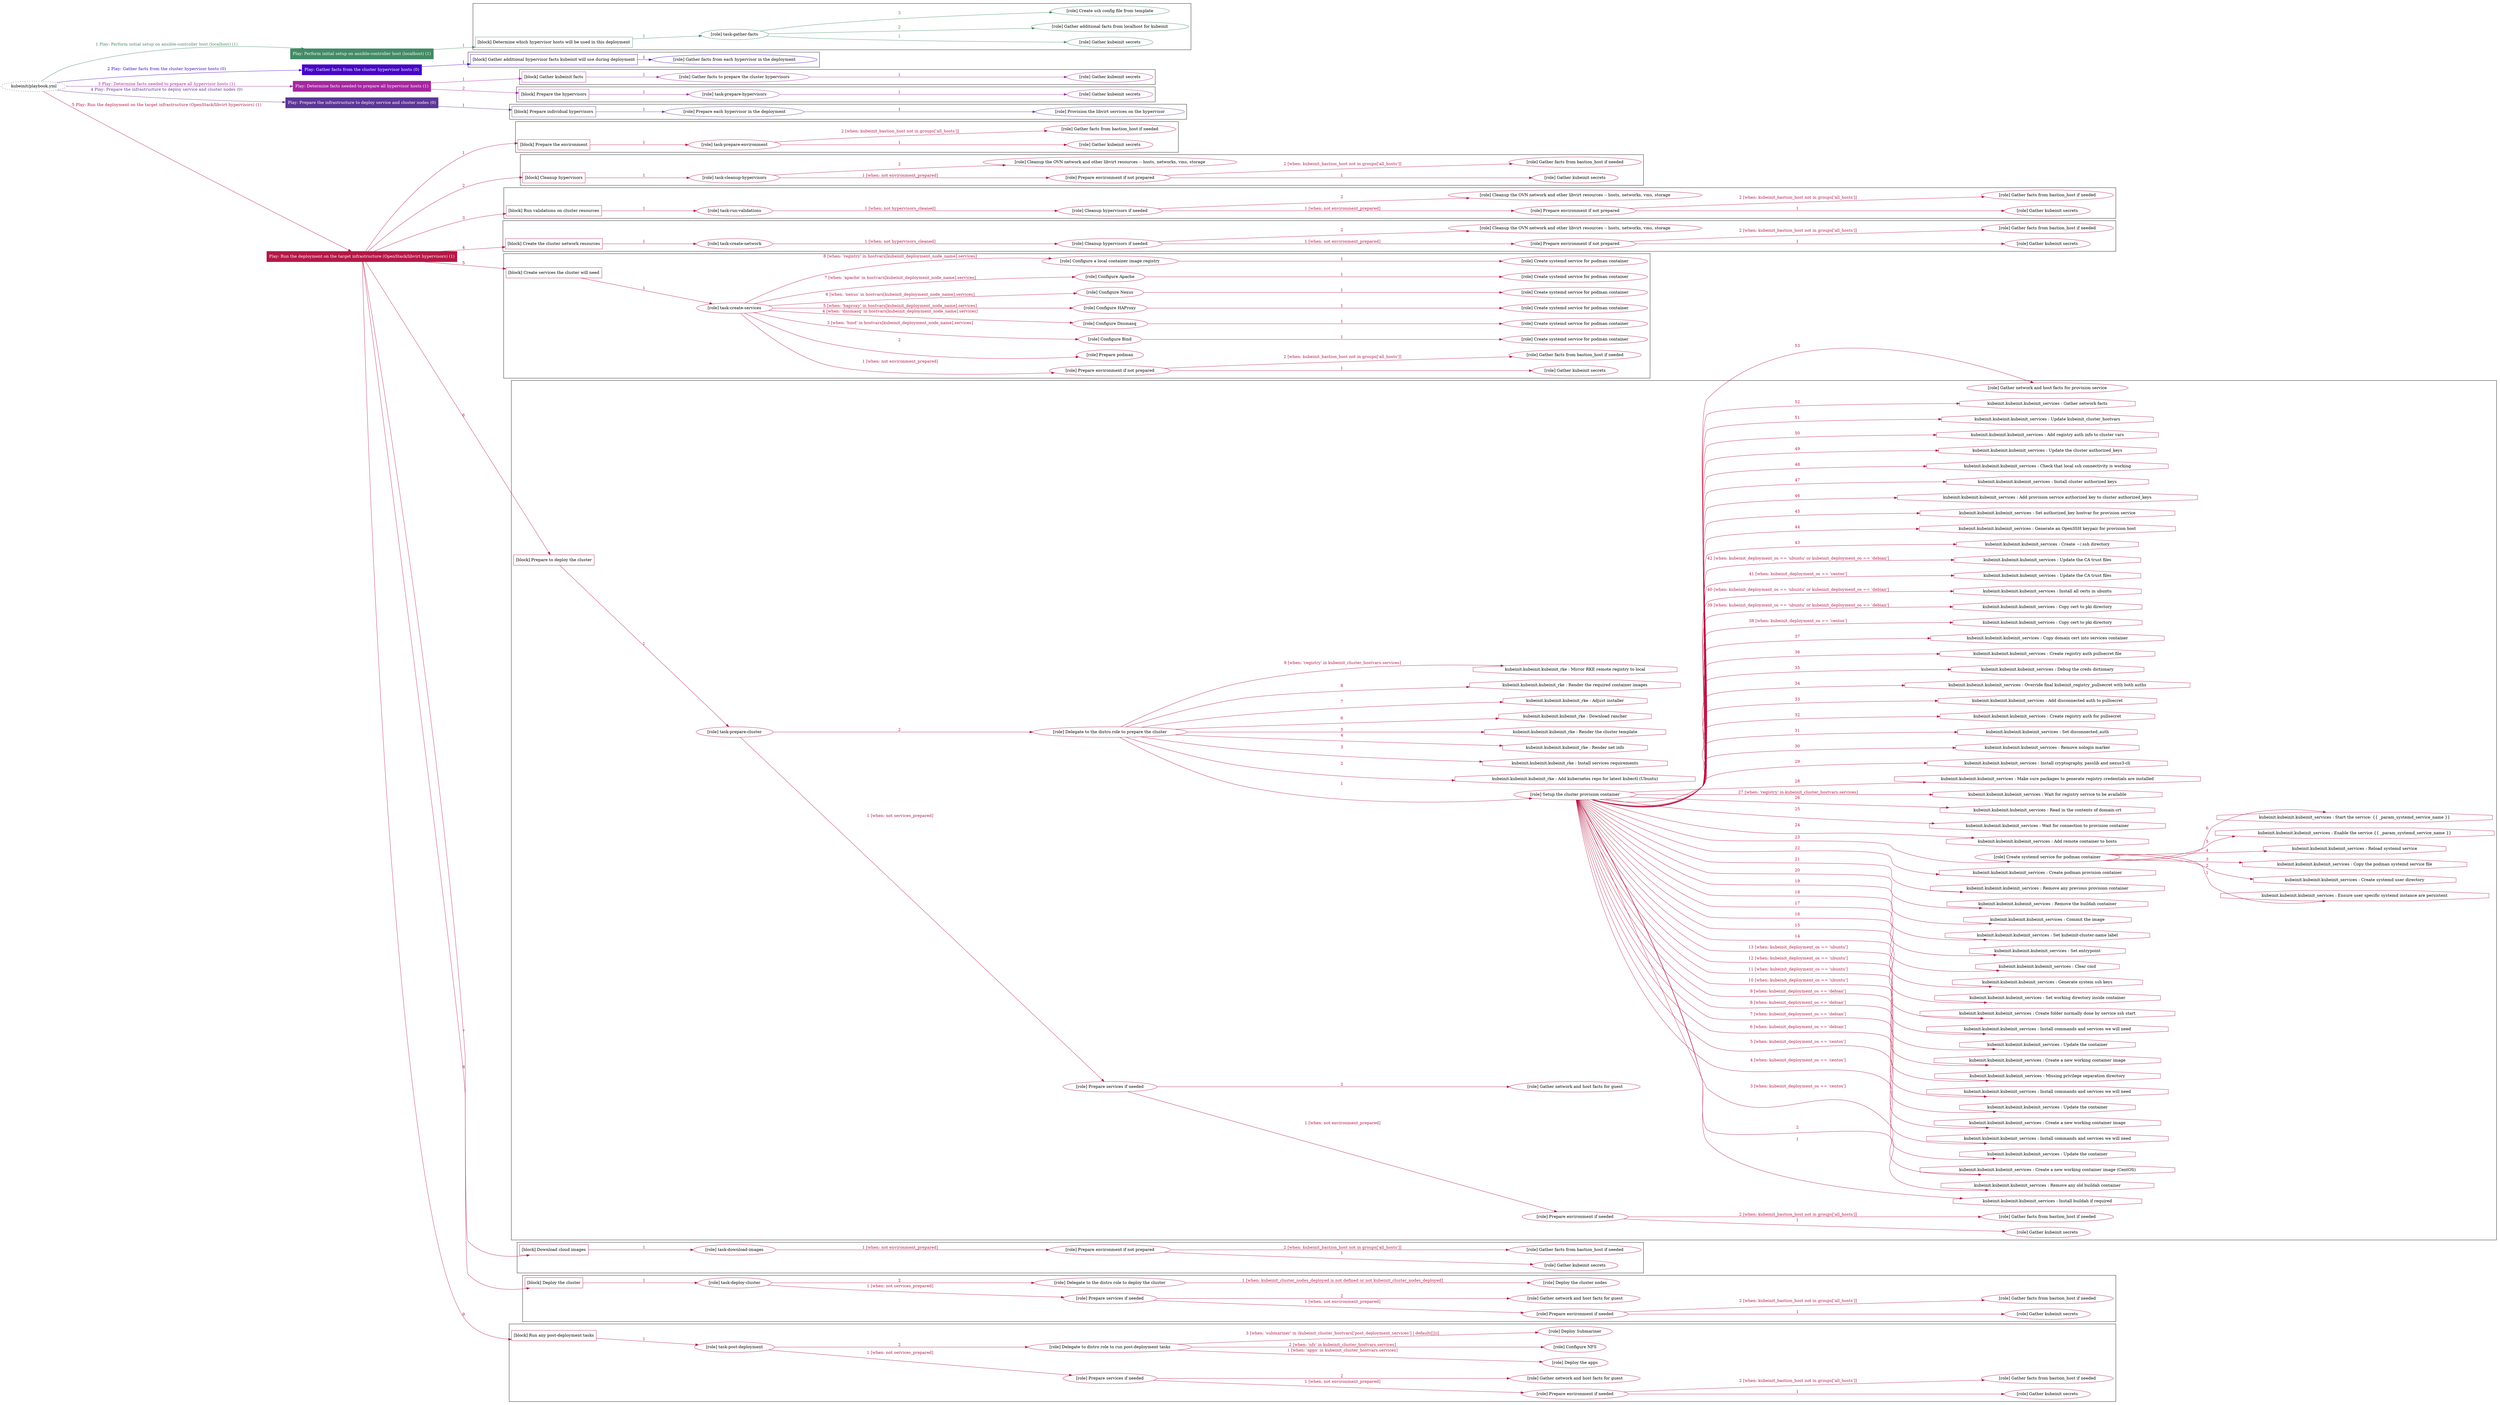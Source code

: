 digraph {
	graph [concentrate=true ordering=in rankdir=LR ratio=fill]
	edge [esep=5 sep=10]
	"kubeinit/playbook.yml" [URL="/home/runner/work/kubeinit/kubeinit/kubeinit/playbook.yml" id=playbook_db70dbe0 style=dotted]
	"kubeinit/playbook.yml" -> play_e0fbd05e [label="1 Play: Perform initial setup on ansible-controller host (localhost) (1)" color="#418b65" fontcolor="#418b65" id=edge_play_e0fbd05e labeltooltip="1 Play: Perform initial setup on ansible-controller host (localhost) (1)" tooltip="1 Play: Perform initial setup on ansible-controller host (localhost) (1)"]
	subgraph "Play: Perform initial setup on ansible-controller host (localhost) (1)" {
		play_e0fbd05e [label="Play: Perform initial setup on ansible-controller host (localhost) (1)" URL="/home/runner/work/kubeinit/kubeinit/kubeinit/playbook.yml" color="#418b65" fontcolor="#ffffff" id=play_e0fbd05e shape=box style=filled tooltip=localhost]
		play_e0fbd05e -> block_e2c5b538 [label=1 color="#418b65" fontcolor="#418b65" id=edge_block_e2c5b538 labeltooltip=1 tooltip=1]
		subgraph cluster_block_e2c5b538 {
			block_e2c5b538 [label="[block] Determine which hypervisor hosts will be used in this deployment" URL="/home/runner/work/kubeinit/kubeinit/kubeinit/playbook.yml" color="#418b65" id=block_e2c5b538 labeltooltip="Determine which hypervisor hosts will be used in this deployment" shape=box tooltip="Determine which hypervisor hosts will be used in this deployment"]
			block_e2c5b538 -> role_4176d7de [label="1 " color="#418b65" fontcolor="#418b65" id=edge_role_4176d7de labeltooltip="1 " tooltip="1 "]
			subgraph "task-gather-facts" {
				role_4176d7de [label="[role] task-gather-facts" URL="/home/runner/work/kubeinit/kubeinit/kubeinit/playbook.yml" color="#418b65" id=role_4176d7de tooltip="task-gather-facts"]
				role_4176d7de -> role_cfbc6200 [label="1 " color="#418b65" fontcolor="#418b65" id=edge_role_cfbc6200 labeltooltip="1 " tooltip="1 "]
				subgraph "Gather kubeinit secrets" {
					role_cfbc6200 [label="[role] Gather kubeinit secrets" URL="/home/runner/.ansible/collections/ansible_collections/kubeinit/kubeinit/roles/kubeinit_prepare/tasks/build_hypervisors_group.yml" color="#418b65" id=role_cfbc6200 tooltip="Gather kubeinit secrets"]
				}
				role_4176d7de -> role_17c77106 [label="2 " color="#418b65" fontcolor="#418b65" id=edge_role_17c77106 labeltooltip="2 " tooltip="2 "]
				subgraph "Gather additional facts from localhost for kubeinit" {
					role_17c77106 [label="[role] Gather additional facts from localhost for kubeinit" URL="/home/runner/.ansible/collections/ansible_collections/kubeinit/kubeinit/roles/kubeinit_prepare/tasks/build_hypervisors_group.yml" color="#418b65" id=role_17c77106 tooltip="Gather additional facts from localhost for kubeinit"]
				}
				role_4176d7de -> role_c93feb59 [label="3 " color="#418b65" fontcolor="#418b65" id=edge_role_c93feb59 labeltooltip="3 " tooltip="3 "]
				subgraph "Create ssh config file from template" {
					role_c93feb59 [label="[role] Create ssh config file from template" URL="/home/runner/.ansible/collections/ansible_collections/kubeinit/kubeinit/roles/kubeinit_prepare/tasks/build_hypervisors_group.yml" color="#418b65" id=role_c93feb59 tooltip="Create ssh config file from template"]
				}
			}
		}
	}
	"kubeinit/playbook.yml" -> play_5654f3ba [label="2 Play: Gather facts from the cluster hypervisor hosts (0)" color="#4506c6" fontcolor="#4506c6" id=edge_play_5654f3ba labeltooltip="2 Play: Gather facts from the cluster hypervisor hosts (0)" tooltip="2 Play: Gather facts from the cluster hypervisor hosts (0)"]
	subgraph "Play: Gather facts from the cluster hypervisor hosts (0)" {
		play_5654f3ba [label="Play: Gather facts from the cluster hypervisor hosts (0)" URL="/home/runner/work/kubeinit/kubeinit/kubeinit/playbook.yml" color="#4506c6" fontcolor="#ffffff" id=play_5654f3ba shape=box style=filled tooltip="Play: Gather facts from the cluster hypervisor hosts (0)"]
		play_5654f3ba -> block_d85a1ed0 [label=1 color="#4506c6" fontcolor="#4506c6" id=edge_block_d85a1ed0 labeltooltip=1 tooltip=1]
		subgraph cluster_block_d85a1ed0 {
			block_d85a1ed0 [label="[block] Gather additional hypervisor facts kubeinit will use during deployment" URL="/home/runner/work/kubeinit/kubeinit/kubeinit/playbook.yml" color="#4506c6" id=block_d85a1ed0 labeltooltip="Gather additional hypervisor facts kubeinit will use during deployment" shape=box tooltip="Gather additional hypervisor facts kubeinit will use during deployment"]
			block_d85a1ed0 -> role_2e0d57e4 [label="1 " color="#4506c6" fontcolor="#4506c6" id=edge_role_2e0d57e4 labeltooltip="1 " tooltip="1 "]
			subgraph "Gather facts from each hypervisor in the deployment" {
				role_2e0d57e4 [label="[role] Gather facts from each hypervisor in the deployment" URL="/home/runner/work/kubeinit/kubeinit/kubeinit/playbook.yml" color="#4506c6" id=role_2e0d57e4 tooltip="Gather facts from each hypervisor in the deployment"]
			}
		}
	}
	"kubeinit/playbook.yml" -> play_a7f05017 [label="3 Play: Determine facts needed to prepare all hypervisor hosts (1)" color="#a626a0" fontcolor="#a626a0" id=edge_play_a7f05017 labeltooltip="3 Play: Determine facts needed to prepare all hypervisor hosts (1)" tooltip="3 Play: Determine facts needed to prepare all hypervisor hosts (1)"]
	subgraph "Play: Determine facts needed to prepare all hypervisor hosts (1)" {
		play_a7f05017 [label="Play: Determine facts needed to prepare all hypervisor hosts (1)" URL="/home/runner/work/kubeinit/kubeinit/kubeinit/playbook.yml" color="#a626a0" fontcolor="#ffffff" id=play_a7f05017 shape=box style=filled tooltip=localhost]
		play_a7f05017 -> block_845dc6f2 [label=1 color="#a626a0" fontcolor="#a626a0" id=edge_block_845dc6f2 labeltooltip=1 tooltip=1]
		subgraph cluster_block_845dc6f2 {
			block_845dc6f2 [label="[block] Gather kubeinit facts" URL="/home/runner/work/kubeinit/kubeinit/kubeinit/playbook.yml" color="#a626a0" id=block_845dc6f2 labeltooltip="Gather kubeinit facts" shape=box tooltip="Gather kubeinit facts"]
			block_845dc6f2 -> role_267e9ee1 [label="1 " color="#a626a0" fontcolor="#a626a0" id=edge_role_267e9ee1 labeltooltip="1 " tooltip="1 "]
			subgraph "Gather facts to prepare the cluster hypervisors" {
				role_267e9ee1 [label="[role] Gather facts to prepare the cluster hypervisors" URL="/home/runner/work/kubeinit/kubeinit/kubeinit/playbook.yml" color="#a626a0" id=role_267e9ee1 tooltip="Gather facts to prepare the cluster hypervisors"]
				role_267e9ee1 -> role_bb6da4fb [label="1 " color="#a626a0" fontcolor="#a626a0" id=edge_role_bb6da4fb labeltooltip="1 " tooltip="1 "]
				subgraph "Gather kubeinit secrets" {
					role_bb6da4fb [label="[role] Gather kubeinit secrets" URL="/home/runner/.ansible/collections/ansible_collections/kubeinit/kubeinit/roles/kubeinit_prepare/tasks/gather_kubeinit_facts.yml" color="#a626a0" id=role_bb6da4fb tooltip="Gather kubeinit secrets"]
				}
			}
		}
		play_a7f05017 -> block_ee0d06a1 [label=2 color="#a626a0" fontcolor="#a626a0" id=edge_block_ee0d06a1 labeltooltip=2 tooltip=2]
		subgraph cluster_block_ee0d06a1 {
			block_ee0d06a1 [label="[block] Prepare the hypervisors" URL="/home/runner/work/kubeinit/kubeinit/kubeinit/playbook.yml" color="#a626a0" id=block_ee0d06a1 labeltooltip="Prepare the hypervisors" shape=box tooltip="Prepare the hypervisors"]
			block_ee0d06a1 -> role_de58675e [label="1 " color="#a626a0" fontcolor="#a626a0" id=edge_role_de58675e labeltooltip="1 " tooltip="1 "]
			subgraph "task-prepare-hypervisors" {
				role_de58675e [label="[role] task-prepare-hypervisors" URL="/home/runner/work/kubeinit/kubeinit/kubeinit/playbook.yml" color="#a626a0" id=role_de58675e tooltip="task-prepare-hypervisors"]
				role_de58675e -> role_90bfff71 [label="1 " color="#a626a0" fontcolor="#a626a0" id=edge_role_90bfff71 labeltooltip="1 " tooltip="1 "]
				subgraph "Gather kubeinit secrets" {
					role_90bfff71 [label="[role] Gather kubeinit secrets" URL="/home/runner/.ansible/collections/ansible_collections/kubeinit/kubeinit/roles/kubeinit_prepare/tasks/gather_kubeinit_facts.yml" color="#a626a0" id=role_90bfff71 tooltip="Gather kubeinit secrets"]
				}
			}
		}
	}
	"kubeinit/playbook.yml" -> play_711ed8d9 [label="4 Play: Prepare the infrastructure to deploy service and cluster nodes (0)" color="#5b3696" fontcolor="#5b3696" id=edge_play_711ed8d9 labeltooltip="4 Play: Prepare the infrastructure to deploy service and cluster nodes (0)" tooltip="4 Play: Prepare the infrastructure to deploy service and cluster nodes (0)"]
	subgraph "Play: Prepare the infrastructure to deploy service and cluster nodes (0)" {
		play_711ed8d9 [label="Play: Prepare the infrastructure to deploy service and cluster nodes (0)" URL="/home/runner/work/kubeinit/kubeinit/kubeinit/playbook.yml" color="#5b3696" fontcolor="#ffffff" id=play_711ed8d9 shape=box style=filled tooltip="Play: Prepare the infrastructure to deploy service and cluster nodes (0)"]
		play_711ed8d9 -> block_8bba1650 [label=1 color="#5b3696" fontcolor="#5b3696" id=edge_block_8bba1650 labeltooltip=1 tooltip=1]
		subgraph cluster_block_8bba1650 {
			block_8bba1650 [label="[block] Prepare individual hypervisors" URL="/home/runner/work/kubeinit/kubeinit/kubeinit/playbook.yml" color="#5b3696" id=block_8bba1650 labeltooltip="Prepare individual hypervisors" shape=box tooltip="Prepare individual hypervisors"]
			block_8bba1650 -> role_3329b2a5 [label="1 " color="#5b3696" fontcolor="#5b3696" id=edge_role_3329b2a5 labeltooltip="1 " tooltip="1 "]
			subgraph "Prepare each hypervisor in the deployment" {
				role_3329b2a5 [label="[role] Prepare each hypervisor in the deployment" URL="/home/runner/work/kubeinit/kubeinit/kubeinit/playbook.yml" color="#5b3696" id=role_3329b2a5 tooltip="Prepare each hypervisor in the deployment"]
				role_3329b2a5 -> role_060397f0 [label="1 " color="#5b3696" fontcolor="#5b3696" id=edge_role_060397f0 labeltooltip="1 " tooltip="1 "]
				subgraph "Provision the libvirt services on the hypervisor" {
					role_060397f0 [label="[role] Provision the libvirt services on the hypervisor" URL="/home/runner/.ansible/collections/ansible_collections/kubeinit/kubeinit/roles/kubeinit_prepare/tasks/prepare_hypervisor.yml" color="#5b3696" id=role_060397f0 tooltip="Provision the libvirt services on the hypervisor"]
				}
			}
		}
	}
	"kubeinit/playbook.yml" -> play_a0a66154 [label="5 Play: Run the deployment on the target infrastructure (OpenStack/libvirt hypervisors) (1)" color="#b41846" fontcolor="#b41846" id=edge_play_a0a66154 labeltooltip="5 Play: Run the deployment on the target infrastructure (OpenStack/libvirt hypervisors) (1)" tooltip="5 Play: Run the deployment on the target infrastructure (OpenStack/libvirt hypervisors) (1)"]
	subgraph "Play: Run the deployment on the target infrastructure (OpenStack/libvirt hypervisors) (1)" {
		play_a0a66154 [label="Play: Run the deployment on the target infrastructure (OpenStack/libvirt hypervisors) (1)" URL="/home/runner/work/kubeinit/kubeinit/kubeinit/playbook.yml" color="#b41846" fontcolor="#ffffff" id=play_a0a66154 shape=box style=filled tooltip=localhost]
		play_a0a66154 -> block_68080ed2 [label=1 color="#b41846" fontcolor="#b41846" id=edge_block_68080ed2 labeltooltip=1 tooltip=1]
		subgraph cluster_block_68080ed2 {
			block_68080ed2 [label="[block] Prepare the environment" URL="/home/runner/work/kubeinit/kubeinit/kubeinit/playbook.yml" color="#b41846" id=block_68080ed2 labeltooltip="Prepare the environment" shape=box tooltip="Prepare the environment"]
			block_68080ed2 -> role_d2b77041 [label="1 " color="#b41846" fontcolor="#b41846" id=edge_role_d2b77041 labeltooltip="1 " tooltip="1 "]
			subgraph "task-prepare-environment" {
				role_d2b77041 [label="[role] task-prepare-environment" URL="/home/runner/work/kubeinit/kubeinit/kubeinit/playbook.yml" color="#b41846" id=role_d2b77041 tooltip="task-prepare-environment"]
				role_d2b77041 -> role_9320f727 [label="1 " color="#b41846" fontcolor="#b41846" id=edge_role_9320f727 labeltooltip="1 " tooltip="1 "]
				subgraph "Gather kubeinit secrets" {
					role_9320f727 [label="[role] Gather kubeinit secrets" URL="/home/runner/.ansible/collections/ansible_collections/kubeinit/kubeinit/roles/kubeinit_prepare/tasks/gather_kubeinit_facts.yml" color="#b41846" id=role_9320f727 tooltip="Gather kubeinit secrets"]
				}
				role_d2b77041 -> role_3c243aa4 [label="2 [when: kubeinit_bastion_host not in groups['all_hosts']]" color="#b41846" fontcolor="#b41846" id=edge_role_3c243aa4 labeltooltip="2 [when: kubeinit_bastion_host not in groups['all_hosts']]" tooltip="2 [when: kubeinit_bastion_host not in groups['all_hosts']]"]
				subgraph "Gather facts from bastion_host if needed" {
					role_3c243aa4 [label="[role] Gather facts from bastion_host if needed" URL="/home/runner/.ansible/collections/ansible_collections/kubeinit/kubeinit/roles/kubeinit_prepare/tasks/main.yml" color="#b41846" id=role_3c243aa4 tooltip="Gather facts from bastion_host if needed"]
				}
			}
		}
		play_a0a66154 -> block_ca0f2399 [label=2 color="#b41846" fontcolor="#b41846" id=edge_block_ca0f2399 labeltooltip=2 tooltip=2]
		subgraph cluster_block_ca0f2399 {
			block_ca0f2399 [label="[block] Cleanup hypervisors" URL="/home/runner/work/kubeinit/kubeinit/kubeinit/playbook.yml" color="#b41846" id=block_ca0f2399 labeltooltip="Cleanup hypervisors" shape=box tooltip="Cleanup hypervisors"]
			block_ca0f2399 -> role_974d76a0 [label="1 " color="#b41846" fontcolor="#b41846" id=edge_role_974d76a0 labeltooltip="1 " tooltip="1 "]
			subgraph "task-cleanup-hypervisors" {
				role_974d76a0 [label="[role] task-cleanup-hypervisors" URL="/home/runner/work/kubeinit/kubeinit/kubeinit/playbook.yml" color="#b41846" id=role_974d76a0 tooltip="task-cleanup-hypervisors"]
				role_974d76a0 -> role_9724aeb9 [label="1 [when: not environment_prepared]" color="#b41846" fontcolor="#b41846" id=edge_role_9724aeb9 labeltooltip="1 [when: not environment_prepared]" tooltip="1 [when: not environment_prepared]"]
				subgraph "Prepare environment if not prepared" {
					role_9724aeb9 [label="[role] Prepare environment if not prepared" URL="/home/runner/.ansible/collections/ansible_collections/kubeinit/kubeinit/roles/kubeinit_libvirt/tasks/cleanup_hypervisors.yml" color="#b41846" id=role_9724aeb9 tooltip="Prepare environment if not prepared"]
					role_9724aeb9 -> role_08613c3c [label="1 " color="#b41846" fontcolor="#b41846" id=edge_role_08613c3c labeltooltip="1 " tooltip="1 "]
					subgraph "Gather kubeinit secrets" {
						role_08613c3c [label="[role] Gather kubeinit secrets" URL="/home/runner/.ansible/collections/ansible_collections/kubeinit/kubeinit/roles/kubeinit_prepare/tasks/gather_kubeinit_facts.yml" color="#b41846" id=role_08613c3c tooltip="Gather kubeinit secrets"]
					}
					role_9724aeb9 -> role_454a62e3 [label="2 [when: kubeinit_bastion_host not in groups['all_hosts']]" color="#b41846" fontcolor="#b41846" id=edge_role_454a62e3 labeltooltip="2 [when: kubeinit_bastion_host not in groups['all_hosts']]" tooltip="2 [when: kubeinit_bastion_host not in groups['all_hosts']]"]
					subgraph "Gather facts from bastion_host if needed" {
						role_454a62e3 [label="[role] Gather facts from bastion_host if needed" URL="/home/runner/.ansible/collections/ansible_collections/kubeinit/kubeinit/roles/kubeinit_prepare/tasks/main.yml" color="#b41846" id=role_454a62e3 tooltip="Gather facts from bastion_host if needed"]
					}
				}
				role_974d76a0 -> role_014d34d1 [label="2 " color="#b41846" fontcolor="#b41846" id=edge_role_014d34d1 labeltooltip="2 " tooltip="2 "]
				subgraph "Cleanup the OVN network and other libvirt resources -- hosts, networks, vms, storage" {
					role_014d34d1 [label="[role] Cleanup the OVN network and other libvirt resources -- hosts, networks, vms, storage" URL="/home/runner/.ansible/collections/ansible_collections/kubeinit/kubeinit/roles/kubeinit_libvirt/tasks/cleanup_hypervisors.yml" color="#b41846" id=role_014d34d1 tooltip="Cleanup the OVN network and other libvirt resources -- hosts, networks, vms, storage"]
				}
			}
		}
		play_a0a66154 -> block_3c76d130 [label=3 color="#b41846" fontcolor="#b41846" id=edge_block_3c76d130 labeltooltip=3 tooltip=3]
		subgraph cluster_block_3c76d130 {
			block_3c76d130 [label="[block] Run validations on cluster resources" URL="/home/runner/work/kubeinit/kubeinit/kubeinit/playbook.yml" color="#b41846" id=block_3c76d130 labeltooltip="Run validations on cluster resources" shape=box tooltip="Run validations on cluster resources"]
			block_3c76d130 -> role_00cf2b87 [label="1 " color="#b41846" fontcolor="#b41846" id=edge_role_00cf2b87 labeltooltip="1 " tooltip="1 "]
			subgraph "task-run-validations" {
				role_00cf2b87 [label="[role] task-run-validations" URL="/home/runner/work/kubeinit/kubeinit/kubeinit/playbook.yml" color="#b41846" id=role_00cf2b87 tooltip="task-run-validations"]
				role_00cf2b87 -> role_79df133f [label="1 [when: not hypervisors_cleaned]" color="#b41846" fontcolor="#b41846" id=edge_role_79df133f labeltooltip="1 [when: not hypervisors_cleaned]" tooltip="1 [when: not hypervisors_cleaned]"]
				subgraph "Cleanup hypervisors if needed" {
					role_79df133f [label="[role] Cleanup hypervisors if needed" URL="/home/runner/.ansible/collections/ansible_collections/kubeinit/kubeinit/roles/kubeinit_validations/tasks/main.yml" color="#b41846" id=role_79df133f tooltip="Cleanup hypervisors if needed"]
					role_79df133f -> role_ec343a39 [label="1 [when: not environment_prepared]" color="#b41846" fontcolor="#b41846" id=edge_role_ec343a39 labeltooltip="1 [when: not environment_prepared]" tooltip="1 [when: not environment_prepared]"]
					subgraph "Prepare environment if not prepared" {
						role_ec343a39 [label="[role] Prepare environment if not prepared" URL="/home/runner/.ansible/collections/ansible_collections/kubeinit/kubeinit/roles/kubeinit_libvirt/tasks/cleanup_hypervisors.yml" color="#b41846" id=role_ec343a39 tooltip="Prepare environment if not prepared"]
						role_ec343a39 -> role_56a6d13a [label="1 " color="#b41846" fontcolor="#b41846" id=edge_role_56a6d13a labeltooltip="1 " tooltip="1 "]
						subgraph "Gather kubeinit secrets" {
							role_56a6d13a [label="[role] Gather kubeinit secrets" URL="/home/runner/.ansible/collections/ansible_collections/kubeinit/kubeinit/roles/kubeinit_prepare/tasks/gather_kubeinit_facts.yml" color="#b41846" id=role_56a6d13a tooltip="Gather kubeinit secrets"]
						}
						role_ec343a39 -> role_da0dac0c [label="2 [when: kubeinit_bastion_host not in groups['all_hosts']]" color="#b41846" fontcolor="#b41846" id=edge_role_da0dac0c labeltooltip="2 [when: kubeinit_bastion_host not in groups['all_hosts']]" tooltip="2 [when: kubeinit_bastion_host not in groups['all_hosts']]"]
						subgraph "Gather facts from bastion_host if needed" {
							role_da0dac0c [label="[role] Gather facts from bastion_host if needed" URL="/home/runner/.ansible/collections/ansible_collections/kubeinit/kubeinit/roles/kubeinit_prepare/tasks/main.yml" color="#b41846" id=role_da0dac0c tooltip="Gather facts from bastion_host if needed"]
						}
					}
					role_79df133f -> role_a599b2b6 [label="2 " color="#b41846" fontcolor="#b41846" id=edge_role_a599b2b6 labeltooltip="2 " tooltip="2 "]
					subgraph "Cleanup the OVN network and other libvirt resources -- hosts, networks, vms, storage" {
						role_a599b2b6 [label="[role] Cleanup the OVN network and other libvirt resources -- hosts, networks, vms, storage" URL="/home/runner/.ansible/collections/ansible_collections/kubeinit/kubeinit/roles/kubeinit_libvirt/tasks/cleanup_hypervisors.yml" color="#b41846" id=role_a599b2b6 tooltip="Cleanup the OVN network and other libvirt resources -- hosts, networks, vms, storage"]
					}
				}
			}
		}
		play_a0a66154 -> block_1c71d76c [label=4 color="#b41846" fontcolor="#b41846" id=edge_block_1c71d76c labeltooltip=4 tooltip=4]
		subgraph cluster_block_1c71d76c {
			block_1c71d76c [label="[block] Create the cluster network resources" URL="/home/runner/work/kubeinit/kubeinit/kubeinit/playbook.yml" color="#b41846" id=block_1c71d76c labeltooltip="Create the cluster network resources" shape=box tooltip="Create the cluster network resources"]
			block_1c71d76c -> role_93a5d81e [label="1 " color="#b41846" fontcolor="#b41846" id=edge_role_93a5d81e labeltooltip="1 " tooltip="1 "]
			subgraph "task-create-network" {
				role_93a5d81e [label="[role] task-create-network" URL="/home/runner/work/kubeinit/kubeinit/kubeinit/playbook.yml" color="#b41846" id=role_93a5d81e tooltip="task-create-network"]
				role_93a5d81e -> role_f54ed7da [label="1 [when: not hypervisors_cleaned]" color="#b41846" fontcolor="#b41846" id=edge_role_f54ed7da labeltooltip="1 [when: not hypervisors_cleaned]" tooltip="1 [when: not hypervisors_cleaned]"]
				subgraph "Cleanup hypervisors if needed" {
					role_f54ed7da [label="[role] Cleanup hypervisors if needed" URL="/home/runner/.ansible/collections/ansible_collections/kubeinit/kubeinit/roles/kubeinit_libvirt/tasks/create_network.yml" color="#b41846" id=role_f54ed7da tooltip="Cleanup hypervisors if needed"]
					role_f54ed7da -> role_b9f97c90 [label="1 [when: not environment_prepared]" color="#b41846" fontcolor="#b41846" id=edge_role_b9f97c90 labeltooltip="1 [when: not environment_prepared]" tooltip="1 [when: not environment_prepared]"]
					subgraph "Prepare environment if not prepared" {
						role_b9f97c90 [label="[role] Prepare environment if not prepared" URL="/home/runner/.ansible/collections/ansible_collections/kubeinit/kubeinit/roles/kubeinit_libvirt/tasks/cleanup_hypervisors.yml" color="#b41846" id=role_b9f97c90 tooltip="Prepare environment if not prepared"]
						role_b9f97c90 -> role_0ac96bca [label="1 " color="#b41846" fontcolor="#b41846" id=edge_role_0ac96bca labeltooltip="1 " tooltip="1 "]
						subgraph "Gather kubeinit secrets" {
							role_0ac96bca [label="[role] Gather kubeinit secrets" URL="/home/runner/.ansible/collections/ansible_collections/kubeinit/kubeinit/roles/kubeinit_prepare/tasks/gather_kubeinit_facts.yml" color="#b41846" id=role_0ac96bca tooltip="Gather kubeinit secrets"]
						}
						role_b9f97c90 -> role_f393ffa6 [label="2 [when: kubeinit_bastion_host not in groups['all_hosts']]" color="#b41846" fontcolor="#b41846" id=edge_role_f393ffa6 labeltooltip="2 [when: kubeinit_bastion_host not in groups['all_hosts']]" tooltip="2 [when: kubeinit_bastion_host not in groups['all_hosts']]"]
						subgraph "Gather facts from bastion_host if needed" {
							role_f393ffa6 [label="[role] Gather facts from bastion_host if needed" URL="/home/runner/.ansible/collections/ansible_collections/kubeinit/kubeinit/roles/kubeinit_prepare/tasks/main.yml" color="#b41846" id=role_f393ffa6 tooltip="Gather facts from bastion_host if needed"]
						}
					}
					role_f54ed7da -> role_eae301f4 [label="2 " color="#b41846" fontcolor="#b41846" id=edge_role_eae301f4 labeltooltip="2 " tooltip="2 "]
					subgraph "Cleanup the OVN network and other libvirt resources -- hosts, networks, vms, storage" {
						role_eae301f4 [label="[role] Cleanup the OVN network and other libvirt resources -- hosts, networks, vms, storage" URL="/home/runner/.ansible/collections/ansible_collections/kubeinit/kubeinit/roles/kubeinit_libvirt/tasks/cleanup_hypervisors.yml" color="#b41846" id=role_eae301f4 tooltip="Cleanup the OVN network and other libvirt resources -- hosts, networks, vms, storage"]
					}
				}
			}
		}
		play_a0a66154 -> block_70622239 [label=5 color="#b41846" fontcolor="#b41846" id=edge_block_70622239 labeltooltip=5 tooltip=5]
		subgraph cluster_block_70622239 {
			block_70622239 [label="[block] Create services the cluster will need" URL="/home/runner/work/kubeinit/kubeinit/kubeinit/playbook.yml" color="#b41846" id=block_70622239 labeltooltip="Create services the cluster will need" shape=box tooltip="Create services the cluster will need"]
			block_70622239 -> role_716408f7 [label="1 " color="#b41846" fontcolor="#b41846" id=edge_role_716408f7 labeltooltip="1 " tooltip="1 "]
			subgraph "task-create-services" {
				role_716408f7 [label="[role] task-create-services" URL="/home/runner/work/kubeinit/kubeinit/kubeinit/playbook.yml" color="#b41846" id=role_716408f7 tooltip="task-create-services"]
				role_716408f7 -> role_020e846f [label="1 [when: not environment_prepared]" color="#b41846" fontcolor="#b41846" id=edge_role_020e846f labeltooltip="1 [when: not environment_prepared]" tooltip="1 [when: not environment_prepared]"]
				subgraph "Prepare environment if not prepared" {
					role_020e846f [label="[role] Prepare environment if not prepared" URL="/home/runner/.ansible/collections/ansible_collections/kubeinit/kubeinit/roles/kubeinit_services/tasks/main.yml" color="#b41846" id=role_020e846f tooltip="Prepare environment if not prepared"]
					role_020e846f -> role_95b49987 [label="1 " color="#b41846" fontcolor="#b41846" id=edge_role_95b49987 labeltooltip="1 " tooltip="1 "]
					subgraph "Gather kubeinit secrets" {
						role_95b49987 [label="[role] Gather kubeinit secrets" URL="/home/runner/.ansible/collections/ansible_collections/kubeinit/kubeinit/roles/kubeinit_prepare/tasks/gather_kubeinit_facts.yml" color="#b41846" id=role_95b49987 tooltip="Gather kubeinit secrets"]
					}
					role_020e846f -> role_fe03d810 [label="2 [when: kubeinit_bastion_host not in groups['all_hosts']]" color="#b41846" fontcolor="#b41846" id=edge_role_fe03d810 labeltooltip="2 [when: kubeinit_bastion_host not in groups['all_hosts']]" tooltip="2 [when: kubeinit_bastion_host not in groups['all_hosts']]"]
					subgraph "Gather facts from bastion_host if needed" {
						role_fe03d810 [label="[role] Gather facts from bastion_host if needed" URL="/home/runner/.ansible/collections/ansible_collections/kubeinit/kubeinit/roles/kubeinit_prepare/tasks/main.yml" color="#b41846" id=role_fe03d810 tooltip="Gather facts from bastion_host if needed"]
					}
				}
				role_716408f7 -> role_57b2c18f [label="2 " color="#b41846" fontcolor="#b41846" id=edge_role_57b2c18f labeltooltip="2 " tooltip="2 "]
				subgraph "Prepare podman" {
					role_57b2c18f [label="[role] Prepare podman" URL="/home/runner/.ansible/collections/ansible_collections/kubeinit/kubeinit/roles/kubeinit_services/tasks/00_create_service_pod.yml" color="#b41846" id=role_57b2c18f tooltip="Prepare podman"]
				}
				role_716408f7 -> role_cd0bbdc9 [label="3 [when: 'bind' in hostvars[kubeinit_deployment_node_name].services]" color="#b41846" fontcolor="#b41846" id=edge_role_cd0bbdc9 labeltooltip="3 [when: 'bind' in hostvars[kubeinit_deployment_node_name].services]" tooltip="3 [when: 'bind' in hostvars[kubeinit_deployment_node_name].services]"]
				subgraph "Configure Bind" {
					role_cd0bbdc9 [label="[role] Configure Bind" URL="/home/runner/.ansible/collections/ansible_collections/kubeinit/kubeinit/roles/kubeinit_services/tasks/start_services_containers.yml" color="#b41846" id=role_cd0bbdc9 tooltip="Configure Bind"]
					role_cd0bbdc9 -> role_3989ca55 [label="1 " color="#b41846" fontcolor="#b41846" id=edge_role_3989ca55 labeltooltip="1 " tooltip="1 "]
					subgraph "Create systemd service for podman container" {
						role_3989ca55 [label="[role] Create systemd service for podman container" URL="/home/runner/.ansible/collections/ansible_collections/kubeinit/kubeinit/roles/kubeinit_bind/tasks/main.yml" color="#b41846" id=role_3989ca55 tooltip="Create systemd service for podman container"]
					}
				}
				role_716408f7 -> role_d0a49796 [label="4 [when: 'dnsmasq' in hostvars[kubeinit_deployment_node_name].services]" color="#b41846" fontcolor="#b41846" id=edge_role_d0a49796 labeltooltip="4 [when: 'dnsmasq' in hostvars[kubeinit_deployment_node_name].services]" tooltip="4 [when: 'dnsmasq' in hostvars[kubeinit_deployment_node_name].services]"]
				subgraph "Configure Dnsmasq" {
					role_d0a49796 [label="[role] Configure Dnsmasq" URL="/home/runner/.ansible/collections/ansible_collections/kubeinit/kubeinit/roles/kubeinit_services/tasks/start_services_containers.yml" color="#b41846" id=role_d0a49796 tooltip="Configure Dnsmasq"]
					role_d0a49796 -> role_1bf61857 [label="1 " color="#b41846" fontcolor="#b41846" id=edge_role_1bf61857 labeltooltip="1 " tooltip="1 "]
					subgraph "Create systemd service for podman container" {
						role_1bf61857 [label="[role] Create systemd service for podman container" URL="/home/runner/.ansible/collections/ansible_collections/kubeinit/kubeinit/roles/kubeinit_dnsmasq/tasks/main.yml" color="#b41846" id=role_1bf61857 tooltip="Create systemd service for podman container"]
					}
				}
				role_716408f7 -> role_1fb961d8 [label="5 [when: 'haproxy' in hostvars[kubeinit_deployment_node_name].services]" color="#b41846" fontcolor="#b41846" id=edge_role_1fb961d8 labeltooltip="5 [when: 'haproxy' in hostvars[kubeinit_deployment_node_name].services]" tooltip="5 [when: 'haproxy' in hostvars[kubeinit_deployment_node_name].services]"]
				subgraph "Configure HAProxy" {
					role_1fb961d8 [label="[role] Configure HAProxy" URL="/home/runner/.ansible/collections/ansible_collections/kubeinit/kubeinit/roles/kubeinit_services/tasks/start_services_containers.yml" color="#b41846" id=role_1fb961d8 tooltip="Configure HAProxy"]
					role_1fb961d8 -> role_c1417103 [label="1 " color="#b41846" fontcolor="#b41846" id=edge_role_c1417103 labeltooltip="1 " tooltip="1 "]
					subgraph "Create systemd service for podman container" {
						role_c1417103 [label="[role] Create systemd service for podman container" URL="/home/runner/.ansible/collections/ansible_collections/kubeinit/kubeinit/roles/kubeinit_haproxy/tasks/main.yml" color="#b41846" id=role_c1417103 tooltip="Create systemd service for podman container"]
					}
				}
				role_716408f7 -> role_9f607424 [label="6 [when: 'nexus' in hostvars[kubeinit_deployment_node_name].services]" color="#b41846" fontcolor="#b41846" id=edge_role_9f607424 labeltooltip="6 [when: 'nexus' in hostvars[kubeinit_deployment_node_name].services]" tooltip="6 [when: 'nexus' in hostvars[kubeinit_deployment_node_name].services]"]
				subgraph "Configure Nexus" {
					role_9f607424 [label="[role] Configure Nexus" URL="/home/runner/.ansible/collections/ansible_collections/kubeinit/kubeinit/roles/kubeinit_services/tasks/start_services_containers.yml" color="#b41846" id=role_9f607424 tooltip="Configure Nexus"]
					role_9f607424 -> role_4162007d [label="1 " color="#b41846" fontcolor="#b41846" id=edge_role_4162007d labeltooltip="1 " tooltip="1 "]
					subgraph "Create systemd service for podman container" {
						role_4162007d [label="[role] Create systemd service for podman container" URL="/home/runner/.ansible/collections/ansible_collections/kubeinit/kubeinit/roles/kubeinit_nexus/tasks/main.yml" color="#b41846" id=role_4162007d tooltip="Create systemd service for podman container"]
					}
				}
				role_716408f7 -> role_b6624e27 [label="7 [when: 'apache' in hostvars[kubeinit_deployment_node_name].services]" color="#b41846" fontcolor="#b41846" id=edge_role_b6624e27 labeltooltip="7 [when: 'apache' in hostvars[kubeinit_deployment_node_name].services]" tooltip="7 [when: 'apache' in hostvars[kubeinit_deployment_node_name].services]"]
				subgraph "Configure Apache" {
					role_b6624e27 [label="[role] Configure Apache" URL="/home/runner/.ansible/collections/ansible_collections/kubeinit/kubeinit/roles/kubeinit_services/tasks/start_services_containers.yml" color="#b41846" id=role_b6624e27 tooltip="Configure Apache"]
					role_b6624e27 -> role_b16d6a5b [label="1 " color="#b41846" fontcolor="#b41846" id=edge_role_b16d6a5b labeltooltip="1 " tooltip="1 "]
					subgraph "Create systemd service for podman container" {
						role_b16d6a5b [label="[role] Create systemd service for podman container" URL="/home/runner/.ansible/collections/ansible_collections/kubeinit/kubeinit/roles/kubeinit_apache/tasks/main.yml" color="#b41846" id=role_b16d6a5b tooltip="Create systemd service for podman container"]
					}
				}
				role_716408f7 -> role_47c67d4d [label="8 [when: 'registry' in hostvars[kubeinit_deployment_node_name].services]" color="#b41846" fontcolor="#b41846" id=edge_role_47c67d4d labeltooltip="8 [when: 'registry' in hostvars[kubeinit_deployment_node_name].services]" tooltip="8 [when: 'registry' in hostvars[kubeinit_deployment_node_name].services]"]
				subgraph "Configure a local container image registry" {
					role_47c67d4d [label="[role] Configure a local container image registry" URL="/home/runner/.ansible/collections/ansible_collections/kubeinit/kubeinit/roles/kubeinit_services/tasks/start_services_containers.yml" color="#b41846" id=role_47c67d4d tooltip="Configure a local container image registry"]
					role_47c67d4d -> role_6a591fe4 [label="1 " color="#b41846" fontcolor="#b41846" id=edge_role_6a591fe4 labeltooltip="1 " tooltip="1 "]
					subgraph "Create systemd service for podman container" {
						role_6a591fe4 [label="[role] Create systemd service for podman container" URL="/home/runner/.ansible/collections/ansible_collections/kubeinit/kubeinit/roles/kubeinit_registry/tasks/main.yml" color="#b41846" id=role_6a591fe4 tooltip="Create systemd service for podman container"]
					}
				}
			}
		}
		play_a0a66154 -> block_db52a4a7 [label=6 color="#b41846" fontcolor="#b41846" id=edge_block_db52a4a7 labeltooltip=6 tooltip=6]
		subgraph cluster_block_db52a4a7 {
			block_db52a4a7 [label="[block] Prepare to deploy the cluster" URL="/home/runner/work/kubeinit/kubeinit/kubeinit/playbook.yml" color="#b41846" id=block_db52a4a7 labeltooltip="Prepare to deploy the cluster" shape=box tooltip="Prepare to deploy the cluster"]
			block_db52a4a7 -> role_9d42a807 [label="1 " color="#b41846" fontcolor="#b41846" id=edge_role_9d42a807 labeltooltip="1 " tooltip="1 "]
			subgraph "task-prepare-cluster" {
				role_9d42a807 [label="[role] task-prepare-cluster" URL="/home/runner/work/kubeinit/kubeinit/kubeinit/playbook.yml" color="#b41846" id=role_9d42a807 tooltip="task-prepare-cluster"]
				role_9d42a807 -> role_2160d31e [label="1 [when: not services_prepared]" color="#b41846" fontcolor="#b41846" id=edge_role_2160d31e labeltooltip="1 [when: not services_prepared]" tooltip="1 [when: not services_prepared]"]
				subgraph "Prepare services if needed" {
					role_2160d31e [label="[role] Prepare services if needed" URL="/home/runner/.ansible/collections/ansible_collections/kubeinit/kubeinit/roles/kubeinit_prepare/tasks/prepare_cluster.yml" color="#b41846" id=role_2160d31e tooltip="Prepare services if needed"]
					role_2160d31e -> role_3ecca0d8 [label="1 [when: not environment_prepared]" color="#b41846" fontcolor="#b41846" id=edge_role_3ecca0d8 labeltooltip="1 [when: not environment_prepared]" tooltip="1 [when: not environment_prepared]"]
					subgraph "Prepare environment if needed" {
						role_3ecca0d8 [label="[role] Prepare environment if needed" URL="/home/runner/.ansible/collections/ansible_collections/kubeinit/kubeinit/roles/kubeinit_services/tasks/prepare_services.yml" color="#b41846" id=role_3ecca0d8 tooltip="Prepare environment if needed"]
						role_3ecca0d8 -> role_38a0508f [label="1 " color="#b41846" fontcolor="#b41846" id=edge_role_38a0508f labeltooltip="1 " tooltip="1 "]
						subgraph "Gather kubeinit secrets" {
							role_38a0508f [label="[role] Gather kubeinit secrets" URL="/home/runner/.ansible/collections/ansible_collections/kubeinit/kubeinit/roles/kubeinit_prepare/tasks/gather_kubeinit_facts.yml" color="#b41846" id=role_38a0508f tooltip="Gather kubeinit secrets"]
						}
						role_3ecca0d8 -> role_94ec44d9 [label="2 [when: kubeinit_bastion_host not in groups['all_hosts']]" color="#b41846" fontcolor="#b41846" id=edge_role_94ec44d9 labeltooltip="2 [when: kubeinit_bastion_host not in groups['all_hosts']]" tooltip="2 [when: kubeinit_bastion_host not in groups['all_hosts']]"]
						subgraph "Gather facts from bastion_host if needed" {
							role_94ec44d9 [label="[role] Gather facts from bastion_host if needed" URL="/home/runner/.ansible/collections/ansible_collections/kubeinit/kubeinit/roles/kubeinit_prepare/tasks/main.yml" color="#b41846" id=role_94ec44d9 tooltip="Gather facts from bastion_host if needed"]
						}
					}
					role_2160d31e -> role_4e56ae15 [label="2 " color="#b41846" fontcolor="#b41846" id=edge_role_4e56ae15 labeltooltip="2 " tooltip="2 "]
					subgraph "Gather network and host facts for guest" {
						role_4e56ae15 [label="[role] Gather network and host facts for guest" URL="/home/runner/.ansible/collections/ansible_collections/kubeinit/kubeinit/roles/kubeinit_services/tasks/prepare_services.yml" color="#b41846" id=role_4e56ae15 tooltip="Gather network and host facts for guest"]
					}
				}
				role_9d42a807 -> role_bded7da9 [label="2 " color="#b41846" fontcolor="#b41846" id=edge_role_bded7da9 labeltooltip="2 " tooltip="2 "]
				subgraph "Delegate to the distro role to prepare the cluster" {
					role_bded7da9 [label="[role] Delegate to the distro role to prepare the cluster" URL="/home/runner/.ansible/collections/ansible_collections/kubeinit/kubeinit/roles/kubeinit_prepare/tasks/prepare_cluster.yml" color="#b41846" id=role_bded7da9 tooltip="Delegate to the distro role to prepare the cluster"]
					role_bded7da9 -> role_301c2460 [label="1 " color="#b41846" fontcolor="#b41846" id=edge_role_301c2460 labeltooltip="1 " tooltip="1 "]
					subgraph "Setup the cluster provision container" {
						role_301c2460 [label="[role] Setup the cluster provision container" URL="/home/runner/.ansible/collections/ansible_collections/kubeinit/kubeinit/roles/kubeinit_rke/tasks/prepare_cluster.yml" color="#b41846" id=role_301c2460 tooltip="Setup the cluster provision container"]
						task_afea7952 [label="kubeinit.kubeinit.kubeinit_services : Install buildah if required" URL="/home/runner/.ansible/collections/ansible_collections/kubeinit/kubeinit/roles/kubeinit_services/tasks/create_provision_container.yml" color="#b41846" id=task_afea7952 shape=octagon tooltip="kubeinit.kubeinit.kubeinit_services : Install buildah if required"]
						role_301c2460 -> task_afea7952 [label="1 " color="#b41846" fontcolor="#b41846" id=edge_task_afea7952 labeltooltip="1 " tooltip="1 "]
						task_0441a8e4 [label="kubeinit.kubeinit.kubeinit_services : Remove any old buildah container" URL="/home/runner/.ansible/collections/ansible_collections/kubeinit/kubeinit/roles/kubeinit_services/tasks/create_provision_container.yml" color="#b41846" id=task_0441a8e4 shape=octagon tooltip="kubeinit.kubeinit.kubeinit_services : Remove any old buildah container"]
						role_301c2460 -> task_0441a8e4 [label="2 " color="#b41846" fontcolor="#b41846" id=edge_task_0441a8e4 labeltooltip="2 " tooltip="2 "]
						task_da35e669 [label="kubeinit.kubeinit.kubeinit_services : Create a new working container image (CentOS)" URL="/home/runner/.ansible/collections/ansible_collections/kubeinit/kubeinit/roles/kubeinit_services/tasks/create_provision_container.yml" color="#b41846" id=task_da35e669 shape=octagon tooltip="kubeinit.kubeinit.kubeinit_services : Create a new working container image (CentOS)"]
						role_301c2460 -> task_da35e669 [label="3 [when: kubeinit_deployment_os == 'centos']" color="#b41846" fontcolor="#b41846" id=edge_task_da35e669 labeltooltip="3 [when: kubeinit_deployment_os == 'centos']" tooltip="3 [when: kubeinit_deployment_os == 'centos']"]
						task_f6239f88 [label="kubeinit.kubeinit.kubeinit_services : Update the container" URL="/home/runner/.ansible/collections/ansible_collections/kubeinit/kubeinit/roles/kubeinit_services/tasks/create_provision_container.yml" color="#b41846" id=task_f6239f88 shape=octagon tooltip="kubeinit.kubeinit.kubeinit_services : Update the container"]
						role_301c2460 -> task_f6239f88 [label="4 [when: kubeinit_deployment_os == 'centos']" color="#b41846" fontcolor="#b41846" id=edge_task_f6239f88 labeltooltip="4 [when: kubeinit_deployment_os == 'centos']" tooltip="4 [when: kubeinit_deployment_os == 'centos']"]
						task_28eb3f94 [label="kubeinit.kubeinit.kubeinit_services : Install commands and services we will need" URL="/home/runner/.ansible/collections/ansible_collections/kubeinit/kubeinit/roles/kubeinit_services/tasks/create_provision_container.yml" color="#b41846" id=task_28eb3f94 shape=octagon tooltip="kubeinit.kubeinit.kubeinit_services : Install commands and services we will need"]
						role_301c2460 -> task_28eb3f94 [label="5 [when: kubeinit_deployment_os == 'centos']" color="#b41846" fontcolor="#b41846" id=edge_task_28eb3f94 labeltooltip="5 [when: kubeinit_deployment_os == 'centos']" tooltip="5 [when: kubeinit_deployment_os == 'centos']"]
						task_2f1c25a9 [label="kubeinit.kubeinit.kubeinit_services : Create a new working container image" URL="/home/runner/.ansible/collections/ansible_collections/kubeinit/kubeinit/roles/kubeinit_services/tasks/create_provision_container.yml" color="#b41846" id=task_2f1c25a9 shape=octagon tooltip="kubeinit.kubeinit.kubeinit_services : Create a new working container image"]
						role_301c2460 -> task_2f1c25a9 [label="6 [when: kubeinit_deployment_os == 'debian']" color="#b41846" fontcolor="#b41846" id=edge_task_2f1c25a9 labeltooltip="6 [when: kubeinit_deployment_os == 'debian']" tooltip="6 [when: kubeinit_deployment_os == 'debian']"]
						task_9aaac9d7 [label="kubeinit.kubeinit.kubeinit_services : Update the container" URL="/home/runner/.ansible/collections/ansible_collections/kubeinit/kubeinit/roles/kubeinit_services/tasks/create_provision_container.yml" color="#b41846" id=task_9aaac9d7 shape=octagon tooltip="kubeinit.kubeinit.kubeinit_services : Update the container"]
						role_301c2460 -> task_9aaac9d7 [label="7 [when: kubeinit_deployment_os == 'debian']" color="#b41846" fontcolor="#b41846" id=edge_task_9aaac9d7 labeltooltip="7 [when: kubeinit_deployment_os == 'debian']" tooltip="7 [when: kubeinit_deployment_os == 'debian']"]
						task_318855d8 [label="kubeinit.kubeinit.kubeinit_services : Install commands and services we will need" URL="/home/runner/.ansible/collections/ansible_collections/kubeinit/kubeinit/roles/kubeinit_services/tasks/create_provision_container.yml" color="#b41846" id=task_318855d8 shape=octagon tooltip="kubeinit.kubeinit.kubeinit_services : Install commands and services we will need"]
						role_301c2460 -> task_318855d8 [label="8 [when: kubeinit_deployment_os == 'debian']" color="#b41846" fontcolor="#b41846" id=edge_task_318855d8 labeltooltip="8 [when: kubeinit_deployment_os == 'debian']" tooltip="8 [when: kubeinit_deployment_os == 'debian']"]
						task_3681a08a [label="kubeinit.kubeinit.kubeinit_services : Missing privilege separation directory" URL="/home/runner/.ansible/collections/ansible_collections/kubeinit/kubeinit/roles/kubeinit_services/tasks/create_provision_container.yml" color="#b41846" id=task_3681a08a shape=octagon tooltip="kubeinit.kubeinit.kubeinit_services : Missing privilege separation directory"]
						role_301c2460 -> task_3681a08a [label="9 [when: kubeinit_deployment_os == 'debian']" color="#b41846" fontcolor="#b41846" id=edge_task_3681a08a labeltooltip="9 [when: kubeinit_deployment_os == 'debian']" tooltip="9 [when: kubeinit_deployment_os == 'debian']"]
						task_682193e6 [label="kubeinit.kubeinit.kubeinit_services : Create a new working container image" URL="/home/runner/.ansible/collections/ansible_collections/kubeinit/kubeinit/roles/kubeinit_services/tasks/create_provision_container.yml" color="#b41846" id=task_682193e6 shape=octagon tooltip="kubeinit.kubeinit.kubeinit_services : Create a new working container image"]
						role_301c2460 -> task_682193e6 [label="10 [when: kubeinit_deployment_os == 'ubuntu']" color="#b41846" fontcolor="#b41846" id=edge_task_682193e6 labeltooltip="10 [when: kubeinit_deployment_os == 'ubuntu']" tooltip="10 [when: kubeinit_deployment_os == 'ubuntu']"]
						task_d8542573 [label="kubeinit.kubeinit.kubeinit_services : Update the container" URL="/home/runner/.ansible/collections/ansible_collections/kubeinit/kubeinit/roles/kubeinit_services/tasks/create_provision_container.yml" color="#b41846" id=task_d8542573 shape=octagon tooltip="kubeinit.kubeinit.kubeinit_services : Update the container"]
						role_301c2460 -> task_d8542573 [label="11 [when: kubeinit_deployment_os == 'ubuntu']" color="#b41846" fontcolor="#b41846" id=edge_task_d8542573 labeltooltip="11 [when: kubeinit_deployment_os == 'ubuntu']" tooltip="11 [when: kubeinit_deployment_os == 'ubuntu']"]
						task_be0d3a81 [label="kubeinit.kubeinit.kubeinit_services : Install commands and services we will need" URL="/home/runner/.ansible/collections/ansible_collections/kubeinit/kubeinit/roles/kubeinit_services/tasks/create_provision_container.yml" color="#b41846" id=task_be0d3a81 shape=octagon tooltip="kubeinit.kubeinit.kubeinit_services : Install commands and services we will need"]
						role_301c2460 -> task_be0d3a81 [label="12 [when: kubeinit_deployment_os == 'ubuntu']" color="#b41846" fontcolor="#b41846" id=edge_task_be0d3a81 labeltooltip="12 [when: kubeinit_deployment_os == 'ubuntu']" tooltip="12 [when: kubeinit_deployment_os == 'ubuntu']"]
						task_056af255 [label="kubeinit.kubeinit.kubeinit_services : Create folder normally done by service ssh start" URL="/home/runner/.ansible/collections/ansible_collections/kubeinit/kubeinit/roles/kubeinit_services/tasks/create_provision_container.yml" color="#b41846" id=task_056af255 shape=octagon tooltip="kubeinit.kubeinit.kubeinit_services : Create folder normally done by service ssh start"]
						role_301c2460 -> task_056af255 [label="13 [when: kubeinit_deployment_os == 'ubuntu']" color="#b41846" fontcolor="#b41846" id=edge_task_056af255 labeltooltip="13 [when: kubeinit_deployment_os == 'ubuntu']" tooltip="13 [when: kubeinit_deployment_os == 'ubuntu']"]
						task_976b5319 [label="kubeinit.kubeinit.kubeinit_services : Set working directory inside container" URL="/home/runner/.ansible/collections/ansible_collections/kubeinit/kubeinit/roles/kubeinit_services/tasks/create_provision_container.yml" color="#b41846" id=task_976b5319 shape=octagon tooltip="kubeinit.kubeinit.kubeinit_services : Set working directory inside container"]
						role_301c2460 -> task_976b5319 [label="14 " color="#b41846" fontcolor="#b41846" id=edge_task_976b5319 labeltooltip="14 " tooltip="14 "]
						task_140d30a2 [label="kubeinit.kubeinit.kubeinit_services : Generate system ssh keys" URL="/home/runner/.ansible/collections/ansible_collections/kubeinit/kubeinit/roles/kubeinit_services/tasks/create_provision_container.yml" color="#b41846" id=task_140d30a2 shape=octagon tooltip="kubeinit.kubeinit.kubeinit_services : Generate system ssh keys"]
						role_301c2460 -> task_140d30a2 [label="15 " color="#b41846" fontcolor="#b41846" id=edge_task_140d30a2 labeltooltip="15 " tooltip="15 "]
						task_94cb8139 [label="kubeinit.kubeinit.kubeinit_services : Clear cmd" URL="/home/runner/.ansible/collections/ansible_collections/kubeinit/kubeinit/roles/kubeinit_services/tasks/create_provision_container.yml" color="#b41846" id=task_94cb8139 shape=octagon tooltip="kubeinit.kubeinit.kubeinit_services : Clear cmd"]
						role_301c2460 -> task_94cb8139 [label="16 " color="#b41846" fontcolor="#b41846" id=edge_task_94cb8139 labeltooltip="16 " tooltip="16 "]
						task_15cba109 [label="kubeinit.kubeinit.kubeinit_services : Set entrypoint" URL="/home/runner/.ansible/collections/ansible_collections/kubeinit/kubeinit/roles/kubeinit_services/tasks/create_provision_container.yml" color="#b41846" id=task_15cba109 shape=octagon tooltip="kubeinit.kubeinit.kubeinit_services : Set entrypoint"]
						role_301c2460 -> task_15cba109 [label="17 " color="#b41846" fontcolor="#b41846" id=edge_task_15cba109 labeltooltip="17 " tooltip="17 "]
						task_cddaa24c [label="kubeinit.kubeinit.kubeinit_services : Set kubeinit-cluster-name label" URL="/home/runner/.ansible/collections/ansible_collections/kubeinit/kubeinit/roles/kubeinit_services/tasks/create_provision_container.yml" color="#b41846" id=task_cddaa24c shape=octagon tooltip="kubeinit.kubeinit.kubeinit_services : Set kubeinit-cluster-name label"]
						role_301c2460 -> task_cddaa24c [label="18 " color="#b41846" fontcolor="#b41846" id=edge_task_cddaa24c labeltooltip="18 " tooltip="18 "]
						task_2acec225 [label="kubeinit.kubeinit.kubeinit_services : Commit the image" URL="/home/runner/.ansible/collections/ansible_collections/kubeinit/kubeinit/roles/kubeinit_services/tasks/create_provision_container.yml" color="#b41846" id=task_2acec225 shape=octagon tooltip="kubeinit.kubeinit.kubeinit_services : Commit the image"]
						role_301c2460 -> task_2acec225 [label="19 " color="#b41846" fontcolor="#b41846" id=edge_task_2acec225 labeltooltip="19 " tooltip="19 "]
						task_3473a1af [label="kubeinit.kubeinit.kubeinit_services : Remove the buildah container" URL="/home/runner/.ansible/collections/ansible_collections/kubeinit/kubeinit/roles/kubeinit_services/tasks/create_provision_container.yml" color="#b41846" id=task_3473a1af shape=octagon tooltip="kubeinit.kubeinit.kubeinit_services : Remove the buildah container"]
						role_301c2460 -> task_3473a1af [label="20 " color="#b41846" fontcolor="#b41846" id=edge_task_3473a1af labeltooltip="20 " tooltip="20 "]
						task_2f1b3759 [label="kubeinit.kubeinit.kubeinit_services : Remove any previous provision container" URL="/home/runner/.ansible/collections/ansible_collections/kubeinit/kubeinit/roles/kubeinit_services/tasks/create_provision_container.yml" color="#b41846" id=task_2f1b3759 shape=octagon tooltip="kubeinit.kubeinit.kubeinit_services : Remove any previous provision container"]
						role_301c2460 -> task_2f1b3759 [label="21 " color="#b41846" fontcolor="#b41846" id=edge_task_2f1b3759 labeltooltip="21 " tooltip="21 "]
						task_e932a6d1 [label="kubeinit.kubeinit.kubeinit_services : Create podman provision container" URL="/home/runner/.ansible/collections/ansible_collections/kubeinit/kubeinit/roles/kubeinit_services/tasks/create_provision_container.yml" color="#b41846" id=task_e932a6d1 shape=octagon tooltip="kubeinit.kubeinit.kubeinit_services : Create podman provision container"]
						role_301c2460 -> task_e932a6d1 [label="22 " color="#b41846" fontcolor="#b41846" id=edge_task_e932a6d1 labeltooltip="22 " tooltip="22 "]
						role_301c2460 -> role_99c77d5d [label="23 " color="#b41846" fontcolor="#b41846" id=edge_role_99c77d5d labeltooltip="23 " tooltip="23 "]
						subgraph "Create systemd service for podman container" {
							role_99c77d5d [label="[role] Create systemd service for podman container" URL="/home/runner/.ansible/collections/ansible_collections/kubeinit/kubeinit/roles/kubeinit_services/tasks/create_provision_container.yml" color="#b41846" id=role_99c77d5d tooltip="Create systemd service for podman container"]
							task_eee430d0 [label="kubeinit.kubeinit.kubeinit_services : Ensure user specific systemd instance are persistent" URL="/home/runner/.ansible/collections/ansible_collections/kubeinit/kubeinit/roles/kubeinit_services/tasks/create_managed_service.yml" color="#b41846" id=task_eee430d0 shape=octagon tooltip="kubeinit.kubeinit.kubeinit_services : Ensure user specific systemd instance are persistent"]
							role_99c77d5d -> task_eee430d0 [label="1 " color="#b41846" fontcolor="#b41846" id=edge_task_eee430d0 labeltooltip="1 " tooltip="1 "]
							task_e7c92f6f [label="kubeinit.kubeinit.kubeinit_services : Create systemd user directory" URL="/home/runner/.ansible/collections/ansible_collections/kubeinit/kubeinit/roles/kubeinit_services/tasks/create_managed_service.yml" color="#b41846" id=task_e7c92f6f shape=octagon tooltip="kubeinit.kubeinit.kubeinit_services : Create systemd user directory"]
							role_99c77d5d -> task_e7c92f6f [label="2 " color="#b41846" fontcolor="#b41846" id=edge_task_e7c92f6f labeltooltip="2 " tooltip="2 "]
							task_38ba864a [label="kubeinit.kubeinit.kubeinit_services : Copy the podman systemd service file" URL="/home/runner/.ansible/collections/ansible_collections/kubeinit/kubeinit/roles/kubeinit_services/tasks/create_managed_service.yml" color="#b41846" id=task_38ba864a shape=octagon tooltip="kubeinit.kubeinit.kubeinit_services : Copy the podman systemd service file"]
							role_99c77d5d -> task_38ba864a [label="3 " color="#b41846" fontcolor="#b41846" id=edge_task_38ba864a labeltooltip="3 " tooltip="3 "]
							task_1caff792 [label="kubeinit.kubeinit.kubeinit_services : Reload systemd service" URL="/home/runner/.ansible/collections/ansible_collections/kubeinit/kubeinit/roles/kubeinit_services/tasks/create_managed_service.yml" color="#b41846" id=task_1caff792 shape=octagon tooltip="kubeinit.kubeinit.kubeinit_services : Reload systemd service"]
							role_99c77d5d -> task_1caff792 [label="4 " color="#b41846" fontcolor="#b41846" id=edge_task_1caff792 labeltooltip="4 " tooltip="4 "]
							task_e3c0ce7b [label="kubeinit.kubeinit.kubeinit_services : Enable the service {{ _param_systemd_service_name }}" URL="/home/runner/.ansible/collections/ansible_collections/kubeinit/kubeinit/roles/kubeinit_services/tasks/create_managed_service.yml" color="#b41846" id=task_e3c0ce7b shape=octagon tooltip="kubeinit.kubeinit.kubeinit_services : Enable the service {{ _param_systemd_service_name }}"]
							role_99c77d5d -> task_e3c0ce7b [label="5 " color="#b41846" fontcolor="#b41846" id=edge_task_e3c0ce7b labeltooltip="5 " tooltip="5 "]
							task_3d6e3bb5 [label="kubeinit.kubeinit.kubeinit_services : Start the service: {{ _param_systemd_service_name }}" URL="/home/runner/.ansible/collections/ansible_collections/kubeinit/kubeinit/roles/kubeinit_services/tasks/create_managed_service.yml" color="#b41846" id=task_3d6e3bb5 shape=octagon tooltip="kubeinit.kubeinit.kubeinit_services : Start the service: {{ _param_systemd_service_name }}"]
							role_99c77d5d -> task_3d6e3bb5 [label="6 " color="#b41846" fontcolor="#b41846" id=edge_task_3d6e3bb5 labeltooltip="6 " tooltip="6 "]
						}
						task_e43ca57c [label="kubeinit.kubeinit.kubeinit_services : Add remote container to hosts" URL="/home/runner/.ansible/collections/ansible_collections/kubeinit/kubeinit/roles/kubeinit_services/tasks/create_provision_container.yml" color="#b41846" id=task_e43ca57c shape=octagon tooltip="kubeinit.kubeinit.kubeinit_services : Add remote container to hosts"]
						role_301c2460 -> task_e43ca57c [label="24 " color="#b41846" fontcolor="#b41846" id=edge_task_e43ca57c labeltooltip="24 " tooltip="24 "]
						task_03b5fc36 [label="kubeinit.kubeinit.kubeinit_services : Wait for connection to provision container" URL="/home/runner/.ansible/collections/ansible_collections/kubeinit/kubeinit/roles/kubeinit_services/tasks/create_provision_container.yml" color="#b41846" id=task_03b5fc36 shape=octagon tooltip="kubeinit.kubeinit.kubeinit_services : Wait for connection to provision container"]
						role_301c2460 -> task_03b5fc36 [label="25 " color="#b41846" fontcolor="#b41846" id=edge_task_03b5fc36 labeltooltip="25 " tooltip="25 "]
						task_0e6e0e2e [label="kubeinit.kubeinit.kubeinit_services : Read in the contents of domain.crt" URL="/home/runner/.ansible/collections/ansible_collections/kubeinit/kubeinit/roles/kubeinit_services/tasks/create_provision_container.yml" color="#b41846" id=task_0e6e0e2e shape=octagon tooltip="kubeinit.kubeinit.kubeinit_services : Read in the contents of domain.crt"]
						role_301c2460 -> task_0e6e0e2e [label="26 " color="#b41846" fontcolor="#b41846" id=edge_task_0e6e0e2e labeltooltip="26 " tooltip="26 "]
						task_8b04f2bc [label="kubeinit.kubeinit.kubeinit_services : Wait for registry service to be available" URL="/home/runner/.ansible/collections/ansible_collections/kubeinit/kubeinit/roles/kubeinit_services/tasks/create_provision_container.yml" color="#b41846" id=task_8b04f2bc shape=octagon tooltip="kubeinit.kubeinit.kubeinit_services : Wait for registry service to be available"]
						role_301c2460 -> task_8b04f2bc [label="27 [when: 'registry' in kubeinit_cluster_hostvars.services]" color="#b41846" fontcolor="#b41846" id=edge_task_8b04f2bc labeltooltip="27 [when: 'registry' in kubeinit_cluster_hostvars.services]" tooltip="27 [when: 'registry' in kubeinit_cluster_hostvars.services]"]
						task_8ea70c82 [label="kubeinit.kubeinit.kubeinit_services : Make sure packages to generate registry credentials are installed" URL="/home/runner/.ansible/collections/ansible_collections/kubeinit/kubeinit/roles/kubeinit_services/tasks/create_provision_container.yml" color="#b41846" id=task_8ea70c82 shape=octagon tooltip="kubeinit.kubeinit.kubeinit_services : Make sure packages to generate registry credentials are installed"]
						role_301c2460 -> task_8ea70c82 [label="28 " color="#b41846" fontcolor="#b41846" id=edge_task_8ea70c82 labeltooltip="28 " tooltip="28 "]
						task_4be40fd2 [label="kubeinit.kubeinit.kubeinit_services : Install cryptography, passlib and nexus3-cli" URL="/home/runner/.ansible/collections/ansible_collections/kubeinit/kubeinit/roles/kubeinit_services/tasks/create_provision_container.yml" color="#b41846" id=task_4be40fd2 shape=octagon tooltip="kubeinit.kubeinit.kubeinit_services : Install cryptography, passlib and nexus3-cli"]
						role_301c2460 -> task_4be40fd2 [label="29 " color="#b41846" fontcolor="#b41846" id=edge_task_4be40fd2 labeltooltip="29 " tooltip="29 "]
						task_e02d7429 [label="kubeinit.kubeinit.kubeinit_services : Remove nologin marker" URL="/home/runner/.ansible/collections/ansible_collections/kubeinit/kubeinit/roles/kubeinit_services/tasks/create_provision_container.yml" color="#b41846" id=task_e02d7429 shape=octagon tooltip="kubeinit.kubeinit.kubeinit_services : Remove nologin marker"]
						role_301c2460 -> task_e02d7429 [label="30 " color="#b41846" fontcolor="#b41846" id=edge_task_e02d7429 labeltooltip="30 " tooltip="30 "]
						task_8937e1c0 [label="kubeinit.kubeinit.kubeinit_services : Set disconnected_auth" URL="/home/runner/.ansible/collections/ansible_collections/kubeinit/kubeinit/roles/kubeinit_services/tasks/create_provision_container.yml" color="#b41846" id=task_8937e1c0 shape=octagon tooltip="kubeinit.kubeinit.kubeinit_services : Set disconnected_auth"]
						role_301c2460 -> task_8937e1c0 [label="31 " color="#b41846" fontcolor="#b41846" id=edge_task_8937e1c0 labeltooltip="31 " tooltip="31 "]
						task_34a2795f [label="kubeinit.kubeinit.kubeinit_services : Create registry auth for pullsecret" URL="/home/runner/.ansible/collections/ansible_collections/kubeinit/kubeinit/roles/kubeinit_services/tasks/create_provision_container.yml" color="#b41846" id=task_34a2795f shape=octagon tooltip="kubeinit.kubeinit.kubeinit_services : Create registry auth for pullsecret"]
						role_301c2460 -> task_34a2795f [label="32 " color="#b41846" fontcolor="#b41846" id=edge_task_34a2795f labeltooltip="32 " tooltip="32 "]
						task_28fbab27 [label="kubeinit.kubeinit.kubeinit_services : Add disconnected auth to pullsecret" URL="/home/runner/.ansible/collections/ansible_collections/kubeinit/kubeinit/roles/kubeinit_services/tasks/create_provision_container.yml" color="#b41846" id=task_28fbab27 shape=octagon tooltip="kubeinit.kubeinit.kubeinit_services : Add disconnected auth to pullsecret"]
						role_301c2460 -> task_28fbab27 [label="33 " color="#b41846" fontcolor="#b41846" id=edge_task_28fbab27 labeltooltip="33 " tooltip="33 "]
						task_edf9cee3 [label="kubeinit.kubeinit.kubeinit_services : Override final kubeinit_registry_pullsecret with both auths" URL="/home/runner/.ansible/collections/ansible_collections/kubeinit/kubeinit/roles/kubeinit_services/tasks/create_provision_container.yml" color="#b41846" id=task_edf9cee3 shape=octagon tooltip="kubeinit.kubeinit.kubeinit_services : Override final kubeinit_registry_pullsecret with both auths"]
						role_301c2460 -> task_edf9cee3 [label="34 " color="#b41846" fontcolor="#b41846" id=edge_task_edf9cee3 labeltooltip="34 " tooltip="34 "]
						task_b8527a96 [label="kubeinit.kubeinit.kubeinit_services : Debug the creds dictionary" URL="/home/runner/.ansible/collections/ansible_collections/kubeinit/kubeinit/roles/kubeinit_services/tasks/create_provision_container.yml" color="#b41846" id=task_b8527a96 shape=octagon tooltip="kubeinit.kubeinit.kubeinit_services : Debug the creds dictionary"]
						role_301c2460 -> task_b8527a96 [label="35 " color="#b41846" fontcolor="#b41846" id=edge_task_b8527a96 labeltooltip="35 " tooltip="35 "]
						task_3909b42a [label="kubeinit.kubeinit.kubeinit_services : Create registry auth pullsecret file" URL="/home/runner/.ansible/collections/ansible_collections/kubeinit/kubeinit/roles/kubeinit_services/tasks/create_provision_container.yml" color="#b41846" id=task_3909b42a shape=octagon tooltip="kubeinit.kubeinit.kubeinit_services : Create registry auth pullsecret file"]
						role_301c2460 -> task_3909b42a [label="36 " color="#b41846" fontcolor="#b41846" id=edge_task_3909b42a labeltooltip="36 " tooltip="36 "]
						task_754dbddb [label="kubeinit.kubeinit.kubeinit_services : Copy domain cert into services container" URL="/home/runner/.ansible/collections/ansible_collections/kubeinit/kubeinit/roles/kubeinit_services/tasks/create_provision_container.yml" color="#b41846" id=task_754dbddb shape=octagon tooltip="kubeinit.kubeinit.kubeinit_services : Copy domain cert into services container"]
						role_301c2460 -> task_754dbddb [label="37 " color="#b41846" fontcolor="#b41846" id=edge_task_754dbddb labeltooltip="37 " tooltip="37 "]
						task_88add208 [label="kubeinit.kubeinit.kubeinit_services : Copy cert to pki directory" URL="/home/runner/.ansible/collections/ansible_collections/kubeinit/kubeinit/roles/kubeinit_services/tasks/create_provision_container.yml" color="#b41846" id=task_88add208 shape=octagon tooltip="kubeinit.kubeinit.kubeinit_services : Copy cert to pki directory"]
						role_301c2460 -> task_88add208 [label="38 [when: kubeinit_deployment_os == 'centos']" color="#b41846" fontcolor="#b41846" id=edge_task_88add208 labeltooltip="38 [when: kubeinit_deployment_os == 'centos']" tooltip="38 [when: kubeinit_deployment_os == 'centos']"]
						task_022a50e1 [label="kubeinit.kubeinit.kubeinit_services : Copy cert to pki directory" URL="/home/runner/.ansible/collections/ansible_collections/kubeinit/kubeinit/roles/kubeinit_services/tasks/create_provision_container.yml" color="#b41846" id=task_022a50e1 shape=octagon tooltip="kubeinit.kubeinit.kubeinit_services : Copy cert to pki directory"]
						role_301c2460 -> task_022a50e1 [label="39 [when: kubeinit_deployment_os == 'ubuntu' or kubeinit_deployment_os == 'debian']" color="#b41846" fontcolor="#b41846" id=edge_task_022a50e1 labeltooltip="39 [when: kubeinit_deployment_os == 'ubuntu' or kubeinit_deployment_os == 'debian']" tooltip="39 [when: kubeinit_deployment_os == 'ubuntu' or kubeinit_deployment_os == 'debian']"]
						task_4efb6ab9 [label="kubeinit.kubeinit.kubeinit_services : Install all certs in ubuntu" URL="/home/runner/.ansible/collections/ansible_collections/kubeinit/kubeinit/roles/kubeinit_services/tasks/create_provision_container.yml" color="#b41846" id=task_4efb6ab9 shape=octagon tooltip="kubeinit.kubeinit.kubeinit_services : Install all certs in ubuntu"]
						role_301c2460 -> task_4efb6ab9 [label="40 [when: kubeinit_deployment_os == 'ubuntu' or kubeinit_deployment_os == 'debian']" color="#b41846" fontcolor="#b41846" id=edge_task_4efb6ab9 labeltooltip="40 [when: kubeinit_deployment_os == 'ubuntu' or kubeinit_deployment_os == 'debian']" tooltip="40 [when: kubeinit_deployment_os == 'ubuntu' or kubeinit_deployment_os == 'debian']"]
						task_27f202ee [label="kubeinit.kubeinit.kubeinit_services : Update the CA trust files" URL="/home/runner/.ansible/collections/ansible_collections/kubeinit/kubeinit/roles/kubeinit_services/tasks/create_provision_container.yml" color="#b41846" id=task_27f202ee shape=octagon tooltip="kubeinit.kubeinit.kubeinit_services : Update the CA trust files"]
						role_301c2460 -> task_27f202ee [label="41 [when: kubeinit_deployment_os == 'centos']" color="#b41846" fontcolor="#b41846" id=edge_task_27f202ee labeltooltip="41 [when: kubeinit_deployment_os == 'centos']" tooltip="41 [when: kubeinit_deployment_os == 'centos']"]
						task_b7e052da [label="kubeinit.kubeinit.kubeinit_services : Update the CA trust files" URL="/home/runner/.ansible/collections/ansible_collections/kubeinit/kubeinit/roles/kubeinit_services/tasks/create_provision_container.yml" color="#b41846" id=task_b7e052da shape=octagon tooltip="kubeinit.kubeinit.kubeinit_services : Update the CA trust files"]
						role_301c2460 -> task_b7e052da [label="42 [when: kubeinit_deployment_os == 'ubuntu' or kubeinit_deployment_os == 'debian']" color="#b41846" fontcolor="#b41846" id=edge_task_b7e052da labeltooltip="42 [when: kubeinit_deployment_os == 'ubuntu' or kubeinit_deployment_os == 'debian']" tooltip="42 [when: kubeinit_deployment_os == 'ubuntu' or kubeinit_deployment_os == 'debian']"]
						task_0a79ea78 [label="kubeinit.kubeinit.kubeinit_services : Create ~/.ssh directory" URL="/home/runner/.ansible/collections/ansible_collections/kubeinit/kubeinit/roles/kubeinit_services/tasks/create_provision_container.yml" color="#b41846" id=task_0a79ea78 shape=octagon tooltip="kubeinit.kubeinit.kubeinit_services : Create ~/.ssh directory"]
						role_301c2460 -> task_0a79ea78 [label="43 " color="#b41846" fontcolor="#b41846" id=edge_task_0a79ea78 labeltooltip="43 " tooltip="43 "]
						task_2a624899 [label="kubeinit.kubeinit.kubeinit_services : Generate an OpenSSH keypair for provision host" URL="/home/runner/.ansible/collections/ansible_collections/kubeinit/kubeinit/roles/kubeinit_services/tasks/create_provision_container.yml" color="#b41846" id=task_2a624899 shape=octagon tooltip="kubeinit.kubeinit.kubeinit_services : Generate an OpenSSH keypair for provision host"]
						role_301c2460 -> task_2a624899 [label="44 " color="#b41846" fontcolor="#b41846" id=edge_task_2a624899 labeltooltip="44 " tooltip="44 "]
						task_c0dd8792 [label="kubeinit.kubeinit.kubeinit_services : Set authorized_key hostvar for provision service" URL="/home/runner/.ansible/collections/ansible_collections/kubeinit/kubeinit/roles/kubeinit_services/tasks/create_provision_container.yml" color="#b41846" id=task_c0dd8792 shape=octagon tooltip="kubeinit.kubeinit.kubeinit_services : Set authorized_key hostvar for provision service"]
						role_301c2460 -> task_c0dd8792 [label="45 " color="#b41846" fontcolor="#b41846" id=edge_task_c0dd8792 labeltooltip="45 " tooltip="45 "]
						task_f1549fe5 [label="kubeinit.kubeinit.kubeinit_services : Add provision service authorized key to cluster authorized_keys" URL="/home/runner/.ansible/collections/ansible_collections/kubeinit/kubeinit/roles/kubeinit_services/tasks/create_provision_container.yml" color="#b41846" id=task_f1549fe5 shape=octagon tooltip="kubeinit.kubeinit.kubeinit_services : Add provision service authorized key to cluster authorized_keys"]
						role_301c2460 -> task_f1549fe5 [label="46 " color="#b41846" fontcolor="#b41846" id=edge_task_f1549fe5 labeltooltip="46 " tooltip="46 "]
						task_513f8152 [label="kubeinit.kubeinit.kubeinit_services : Install cluster authorized keys" URL="/home/runner/.ansible/collections/ansible_collections/kubeinit/kubeinit/roles/kubeinit_services/tasks/create_provision_container.yml" color="#b41846" id=task_513f8152 shape=octagon tooltip="kubeinit.kubeinit.kubeinit_services : Install cluster authorized keys"]
						role_301c2460 -> task_513f8152 [label="47 " color="#b41846" fontcolor="#b41846" id=edge_task_513f8152 labeltooltip="47 " tooltip="47 "]
						task_2814cc0d [label="kubeinit.kubeinit.kubeinit_services : Check that local ssh connectivity is working" URL="/home/runner/.ansible/collections/ansible_collections/kubeinit/kubeinit/roles/kubeinit_services/tasks/create_provision_container.yml" color="#b41846" id=task_2814cc0d shape=octagon tooltip="kubeinit.kubeinit.kubeinit_services : Check that local ssh connectivity is working"]
						role_301c2460 -> task_2814cc0d [label="48 " color="#b41846" fontcolor="#b41846" id=edge_task_2814cc0d labeltooltip="48 " tooltip="48 "]
						task_16a986ec [label="kubeinit.kubeinit.kubeinit_services : Update the cluster authorized_keys" URL="/home/runner/.ansible/collections/ansible_collections/kubeinit/kubeinit/roles/kubeinit_services/tasks/create_provision_container.yml" color="#b41846" id=task_16a986ec shape=octagon tooltip="kubeinit.kubeinit.kubeinit_services : Update the cluster authorized_keys"]
						role_301c2460 -> task_16a986ec [label="49 " color="#b41846" fontcolor="#b41846" id=edge_task_16a986ec labeltooltip="49 " tooltip="49 "]
						task_64b7f49a [label="kubeinit.kubeinit.kubeinit_services : Add registry auth info to cluster vars" URL="/home/runner/.ansible/collections/ansible_collections/kubeinit/kubeinit/roles/kubeinit_services/tasks/create_provision_container.yml" color="#b41846" id=task_64b7f49a shape=octagon tooltip="kubeinit.kubeinit.kubeinit_services : Add registry auth info to cluster vars"]
						role_301c2460 -> task_64b7f49a [label="50 " color="#b41846" fontcolor="#b41846" id=edge_task_64b7f49a labeltooltip="50 " tooltip="50 "]
						task_a8630551 [label="kubeinit.kubeinit.kubeinit_services : Update kubeinit_cluster_hostvars" URL="/home/runner/.ansible/collections/ansible_collections/kubeinit/kubeinit/roles/kubeinit_services/tasks/create_provision_container.yml" color="#b41846" id=task_a8630551 shape=octagon tooltip="kubeinit.kubeinit.kubeinit_services : Update kubeinit_cluster_hostvars"]
						role_301c2460 -> task_a8630551 [label="51 " color="#b41846" fontcolor="#b41846" id=edge_task_a8630551 labeltooltip="51 " tooltip="51 "]
						task_4290347a [label="kubeinit.kubeinit.kubeinit_services : Gather network facts" URL="/home/runner/.ansible/collections/ansible_collections/kubeinit/kubeinit/roles/kubeinit_services/tasks/create_provision_container.yml" color="#b41846" id=task_4290347a shape=octagon tooltip="kubeinit.kubeinit.kubeinit_services : Gather network facts"]
						role_301c2460 -> task_4290347a [label="52 " color="#b41846" fontcolor="#b41846" id=edge_task_4290347a labeltooltip="52 " tooltip="52 "]
						role_301c2460 -> role_1a47cf5b [label="53 " color="#b41846" fontcolor="#b41846" id=edge_role_1a47cf5b labeltooltip="53 " tooltip="53 "]
						subgraph "Gather network and host facts for provision service" {
							role_1a47cf5b [label="[role] Gather network and host facts for provision service" URL="/home/runner/.ansible/collections/ansible_collections/kubeinit/kubeinit/roles/kubeinit_services/tasks/create_provision_container.yml" color="#b41846" id=role_1a47cf5b tooltip="Gather network and host facts for provision service"]
						}
					}
					task_8c43c48d [label="kubeinit.kubeinit.kubeinit_rke : Add kubernetes repo for latest kubectl (Ubuntu)" URL="/home/runner/.ansible/collections/ansible_collections/kubeinit/kubeinit/roles/kubeinit_rke/tasks/prepare_cluster.yml" color="#b41846" id=task_8c43c48d shape=octagon tooltip="kubeinit.kubeinit.kubeinit_rke : Add kubernetes repo for latest kubectl (Ubuntu)"]
					role_bded7da9 -> task_8c43c48d [label="2 " color="#b41846" fontcolor="#b41846" id=edge_task_8c43c48d labeltooltip="2 " tooltip="2 "]
					task_b47980c8 [label="kubeinit.kubeinit.kubeinit_rke : Install services requirements" URL="/home/runner/.ansible/collections/ansible_collections/kubeinit/kubeinit/roles/kubeinit_rke/tasks/prepare_cluster.yml" color="#b41846" id=task_b47980c8 shape=octagon tooltip="kubeinit.kubeinit.kubeinit_rke : Install services requirements"]
					role_bded7da9 -> task_b47980c8 [label="3 " color="#b41846" fontcolor="#b41846" id=edge_task_b47980c8 labeltooltip="3 " tooltip="3 "]
					task_3f5526a7 [label="kubeinit.kubeinit.kubeinit_rke : Render net info" URL="/home/runner/.ansible/collections/ansible_collections/kubeinit/kubeinit/roles/kubeinit_rke/tasks/prepare_cluster.yml" color="#b41846" id=task_3f5526a7 shape=octagon tooltip="kubeinit.kubeinit.kubeinit_rke : Render net info"]
					role_bded7da9 -> task_3f5526a7 [label="4 " color="#b41846" fontcolor="#b41846" id=edge_task_3f5526a7 labeltooltip="4 " tooltip="4 "]
					task_133d4d88 [label="kubeinit.kubeinit.kubeinit_rke : Render the cluster template" URL="/home/runner/.ansible/collections/ansible_collections/kubeinit/kubeinit/roles/kubeinit_rke/tasks/prepare_cluster.yml" color="#b41846" id=task_133d4d88 shape=octagon tooltip="kubeinit.kubeinit.kubeinit_rke : Render the cluster template"]
					role_bded7da9 -> task_133d4d88 [label="5 " color="#b41846" fontcolor="#b41846" id=edge_task_133d4d88 labeltooltip="5 " tooltip="5 "]
					task_f1776f1b [label="kubeinit.kubeinit.kubeinit_rke : Download rancher" URL="/home/runner/.ansible/collections/ansible_collections/kubeinit/kubeinit/roles/kubeinit_rke/tasks/prepare_cluster.yml" color="#b41846" id=task_f1776f1b shape=octagon tooltip="kubeinit.kubeinit.kubeinit_rke : Download rancher"]
					role_bded7da9 -> task_f1776f1b [label="6 " color="#b41846" fontcolor="#b41846" id=edge_task_f1776f1b labeltooltip="6 " tooltip="6 "]
					task_d5a523f1 [label="kubeinit.kubeinit.kubeinit_rke : Adjust installer" URL="/home/runner/.ansible/collections/ansible_collections/kubeinit/kubeinit/roles/kubeinit_rke/tasks/prepare_cluster.yml" color="#b41846" id=task_d5a523f1 shape=octagon tooltip="kubeinit.kubeinit.kubeinit_rke : Adjust installer"]
					role_bded7da9 -> task_d5a523f1 [label="7 " color="#b41846" fontcolor="#b41846" id=edge_task_d5a523f1 labeltooltip="7 " tooltip="7 "]
					task_ee9c3cf6 [label="kubeinit.kubeinit.kubeinit_rke : Render the required container images" URL="/home/runner/.ansible/collections/ansible_collections/kubeinit/kubeinit/roles/kubeinit_rke/tasks/prepare_cluster.yml" color="#b41846" id=task_ee9c3cf6 shape=octagon tooltip="kubeinit.kubeinit.kubeinit_rke : Render the required container images"]
					role_bded7da9 -> task_ee9c3cf6 [label="8 " color="#b41846" fontcolor="#b41846" id=edge_task_ee9c3cf6 labeltooltip="8 " tooltip="8 "]
					task_3ba9f60b [label="kubeinit.kubeinit.kubeinit_rke : Mirror RKE remote registry to local" URL="/home/runner/.ansible/collections/ansible_collections/kubeinit/kubeinit/roles/kubeinit_rke/tasks/prepare_cluster.yml" color="#b41846" id=task_3ba9f60b shape=octagon tooltip="kubeinit.kubeinit.kubeinit_rke : Mirror RKE remote registry to local"]
					role_bded7da9 -> task_3ba9f60b [label="9 [when: 'registry' in kubeinit_cluster_hostvars.services]" color="#b41846" fontcolor="#b41846" id=edge_task_3ba9f60b labeltooltip="9 [when: 'registry' in kubeinit_cluster_hostvars.services]" tooltip="9 [when: 'registry' in kubeinit_cluster_hostvars.services]"]
				}
			}
		}
		play_a0a66154 -> block_9dab741f [label=7 color="#b41846" fontcolor="#b41846" id=edge_block_9dab741f labeltooltip=7 tooltip=7]
		subgraph cluster_block_9dab741f {
			block_9dab741f [label="[block] Download cloud images" URL="/home/runner/work/kubeinit/kubeinit/kubeinit/playbook.yml" color="#b41846" id=block_9dab741f labeltooltip="Download cloud images" shape=box tooltip="Download cloud images"]
			block_9dab741f -> role_bcb2668e [label="1 " color="#b41846" fontcolor="#b41846" id=edge_role_bcb2668e labeltooltip="1 " tooltip="1 "]
			subgraph "task-download-images" {
				role_bcb2668e [label="[role] task-download-images" URL="/home/runner/work/kubeinit/kubeinit/kubeinit/playbook.yml" color="#b41846" id=role_bcb2668e tooltip="task-download-images"]
				role_bcb2668e -> role_5756462f [label="1 [when: not environment_prepared]" color="#b41846" fontcolor="#b41846" id=edge_role_5756462f labeltooltip="1 [when: not environment_prepared]" tooltip="1 [when: not environment_prepared]"]
				subgraph "Prepare environment if not prepared" {
					role_5756462f [label="[role] Prepare environment if not prepared" URL="/home/runner/.ansible/collections/ansible_collections/kubeinit/kubeinit/roles/kubeinit_libvirt/tasks/download_cloud_images.yml" color="#b41846" id=role_5756462f tooltip="Prepare environment if not prepared"]
					role_5756462f -> role_0cf5fa8e [label="1 " color="#b41846" fontcolor="#b41846" id=edge_role_0cf5fa8e labeltooltip="1 " tooltip="1 "]
					subgraph "Gather kubeinit secrets" {
						role_0cf5fa8e [label="[role] Gather kubeinit secrets" URL="/home/runner/.ansible/collections/ansible_collections/kubeinit/kubeinit/roles/kubeinit_prepare/tasks/gather_kubeinit_facts.yml" color="#b41846" id=role_0cf5fa8e tooltip="Gather kubeinit secrets"]
					}
					role_5756462f -> role_b6f5b714 [label="2 [when: kubeinit_bastion_host not in groups['all_hosts']]" color="#b41846" fontcolor="#b41846" id=edge_role_b6f5b714 labeltooltip="2 [when: kubeinit_bastion_host not in groups['all_hosts']]" tooltip="2 [when: kubeinit_bastion_host not in groups['all_hosts']]"]
					subgraph "Gather facts from bastion_host if needed" {
						role_b6f5b714 [label="[role] Gather facts from bastion_host if needed" URL="/home/runner/.ansible/collections/ansible_collections/kubeinit/kubeinit/roles/kubeinit_prepare/tasks/main.yml" color="#b41846" id=role_b6f5b714 tooltip="Gather facts from bastion_host if needed"]
					}
				}
			}
		}
		play_a0a66154 -> block_71822ff7 [label=8 color="#b41846" fontcolor="#b41846" id=edge_block_71822ff7 labeltooltip=8 tooltip=8]
		subgraph cluster_block_71822ff7 {
			block_71822ff7 [label="[block] Deploy the cluster" URL="/home/runner/work/kubeinit/kubeinit/kubeinit/playbook.yml" color="#b41846" id=block_71822ff7 labeltooltip="Deploy the cluster" shape=box tooltip="Deploy the cluster"]
			block_71822ff7 -> role_99151b88 [label="1 " color="#b41846" fontcolor="#b41846" id=edge_role_99151b88 labeltooltip="1 " tooltip="1 "]
			subgraph "task-deploy-cluster" {
				role_99151b88 [label="[role] task-deploy-cluster" URL="/home/runner/work/kubeinit/kubeinit/kubeinit/playbook.yml" color="#b41846" id=role_99151b88 tooltip="task-deploy-cluster"]
				role_99151b88 -> role_bf1147aa [label="1 [when: not services_prepared]" color="#b41846" fontcolor="#b41846" id=edge_role_bf1147aa labeltooltip="1 [when: not services_prepared]" tooltip="1 [when: not services_prepared]"]
				subgraph "Prepare services if needed" {
					role_bf1147aa [label="[role] Prepare services if needed" URL="/home/runner/.ansible/collections/ansible_collections/kubeinit/kubeinit/roles/kubeinit_prepare/tasks/deploy_cluster.yml" color="#b41846" id=role_bf1147aa tooltip="Prepare services if needed"]
					role_bf1147aa -> role_af227ef1 [label="1 [when: not environment_prepared]" color="#b41846" fontcolor="#b41846" id=edge_role_af227ef1 labeltooltip="1 [when: not environment_prepared]" tooltip="1 [when: not environment_prepared]"]
					subgraph "Prepare environment if needed" {
						role_af227ef1 [label="[role] Prepare environment if needed" URL="/home/runner/.ansible/collections/ansible_collections/kubeinit/kubeinit/roles/kubeinit_services/tasks/prepare_services.yml" color="#b41846" id=role_af227ef1 tooltip="Prepare environment if needed"]
						role_af227ef1 -> role_cb8fcdd5 [label="1 " color="#b41846" fontcolor="#b41846" id=edge_role_cb8fcdd5 labeltooltip="1 " tooltip="1 "]
						subgraph "Gather kubeinit secrets" {
							role_cb8fcdd5 [label="[role] Gather kubeinit secrets" URL="/home/runner/.ansible/collections/ansible_collections/kubeinit/kubeinit/roles/kubeinit_prepare/tasks/gather_kubeinit_facts.yml" color="#b41846" id=role_cb8fcdd5 tooltip="Gather kubeinit secrets"]
						}
						role_af227ef1 -> role_fa24bc56 [label="2 [when: kubeinit_bastion_host not in groups['all_hosts']]" color="#b41846" fontcolor="#b41846" id=edge_role_fa24bc56 labeltooltip="2 [when: kubeinit_bastion_host not in groups['all_hosts']]" tooltip="2 [when: kubeinit_bastion_host not in groups['all_hosts']]"]
						subgraph "Gather facts from bastion_host if needed" {
							role_fa24bc56 [label="[role] Gather facts from bastion_host if needed" URL="/home/runner/.ansible/collections/ansible_collections/kubeinit/kubeinit/roles/kubeinit_prepare/tasks/main.yml" color="#b41846" id=role_fa24bc56 tooltip="Gather facts from bastion_host if needed"]
						}
					}
					role_bf1147aa -> role_68f7b5ed [label="2 " color="#b41846" fontcolor="#b41846" id=edge_role_68f7b5ed labeltooltip="2 " tooltip="2 "]
					subgraph "Gather network and host facts for guest" {
						role_68f7b5ed [label="[role] Gather network and host facts for guest" URL="/home/runner/.ansible/collections/ansible_collections/kubeinit/kubeinit/roles/kubeinit_services/tasks/prepare_services.yml" color="#b41846" id=role_68f7b5ed tooltip="Gather network and host facts for guest"]
					}
				}
				role_99151b88 -> role_bbbaf2a5 [label="2 " color="#b41846" fontcolor="#b41846" id=edge_role_bbbaf2a5 labeltooltip="2 " tooltip="2 "]
				subgraph "Delegate to the distro role to deploy the cluster" {
					role_bbbaf2a5 [label="[role] Delegate to the distro role to deploy the cluster" URL="/home/runner/.ansible/collections/ansible_collections/kubeinit/kubeinit/roles/kubeinit_prepare/tasks/deploy_cluster.yml" color="#b41846" id=role_bbbaf2a5 tooltip="Delegate to the distro role to deploy the cluster"]
					role_bbbaf2a5 -> role_f68c72c1 [label="1 [when: kubeinit_cluster_nodes_deployed is not defined or not kubeinit_cluster_nodes_deployed]" color="#b41846" fontcolor="#b41846" id=edge_role_f68c72c1 labeltooltip="1 [when: kubeinit_cluster_nodes_deployed is not defined or not kubeinit_cluster_nodes_deployed]" tooltip="1 [when: kubeinit_cluster_nodes_deployed is not defined or not kubeinit_cluster_nodes_deployed]"]
					subgraph "Deploy the cluster nodes" {
						role_f68c72c1 [label="[role] Deploy the cluster nodes" URL="/home/runner/.ansible/collections/ansible_collections/kubeinit/kubeinit/roles/kubeinit_rke/tasks/main.yml" color="#b41846" id=role_f68c72c1 tooltip="Deploy the cluster nodes"]
					}
				}
			}
		}
		play_a0a66154 -> block_c052602d [label=9 color="#b41846" fontcolor="#b41846" id=edge_block_c052602d labeltooltip=9 tooltip=9]
		subgraph cluster_block_c052602d {
			block_c052602d [label="[block] Run any post-deployment tasks" URL="/home/runner/work/kubeinit/kubeinit/kubeinit/playbook.yml" color="#b41846" id=block_c052602d labeltooltip="Run any post-deployment tasks" shape=box tooltip="Run any post-deployment tasks"]
			block_c052602d -> role_3fda8e5e [label="1 " color="#b41846" fontcolor="#b41846" id=edge_role_3fda8e5e labeltooltip="1 " tooltip="1 "]
			subgraph "task-post-deployment" {
				role_3fda8e5e [label="[role] task-post-deployment" URL="/home/runner/work/kubeinit/kubeinit/kubeinit/playbook.yml" color="#b41846" id=role_3fda8e5e tooltip="task-post-deployment"]
				role_3fda8e5e -> role_850b7bc4 [label="1 [when: not services_prepared]" color="#b41846" fontcolor="#b41846" id=edge_role_850b7bc4 labeltooltip="1 [when: not services_prepared]" tooltip="1 [when: not services_prepared]"]
				subgraph "Prepare services if needed" {
					role_850b7bc4 [label="[role] Prepare services if needed" URL="/home/runner/.ansible/collections/ansible_collections/kubeinit/kubeinit/roles/kubeinit_prepare/tasks/post_deployment.yml" color="#b41846" id=role_850b7bc4 tooltip="Prepare services if needed"]
					role_850b7bc4 -> role_d18b7361 [label="1 [when: not environment_prepared]" color="#b41846" fontcolor="#b41846" id=edge_role_d18b7361 labeltooltip="1 [when: not environment_prepared]" tooltip="1 [when: not environment_prepared]"]
					subgraph "Prepare environment if needed" {
						role_d18b7361 [label="[role] Prepare environment if needed" URL="/home/runner/.ansible/collections/ansible_collections/kubeinit/kubeinit/roles/kubeinit_services/tasks/prepare_services.yml" color="#b41846" id=role_d18b7361 tooltip="Prepare environment if needed"]
						role_d18b7361 -> role_190999f8 [label="1 " color="#b41846" fontcolor="#b41846" id=edge_role_190999f8 labeltooltip="1 " tooltip="1 "]
						subgraph "Gather kubeinit secrets" {
							role_190999f8 [label="[role] Gather kubeinit secrets" URL="/home/runner/.ansible/collections/ansible_collections/kubeinit/kubeinit/roles/kubeinit_prepare/tasks/gather_kubeinit_facts.yml" color="#b41846" id=role_190999f8 tooltip="Gather kubeinit secrets"]
						}
						role_d18b7361 -> role_0965e8a9 [label="2 [when: kubeinit_bastion_host not in groups['all_hosts']]" color="#b41846" fontcolor="#b41846" id=edge_role_0965e8a9 labeltooltip="2 [when: kubeinit_bastion_host not in groups['all_hosts']]" tooltip="2 [when: kubeinit_bastion_host not in groups['all_hosts']]"]
						subgraph "Gather facts from bastion_host if needed" {
							role_0965e8a9 [label="[role] Gather facts from bastion_host if needed" URL="/home/runner/.ansible/collections/ansible_collections/kubeinit/kubeinit/roles/kubeinit_prepare/tasks/main.yml" color="#b41846" id=role_0965e8a9 tooltip="Gather facts from bastion_host if needed"]
						}
					}
					role_850b7bc4 -> role_39daef66 [label="2 " color="#b41846" fontcolor="#b41846" id=edge_role_39daef66 labeltooltip="2 " tooltip="2 "]
					subgraph "Gather network and host facts for guest" {
						role_39daef66 [label="[role] Gather network and host facts for guest" URL="/home/runner/.ansible/collections/ansible_collections/kubeinit/kubeinit/roles/kubeinit_services/tasks/prepare_services.yml" color="#b41846" id=role_39daef66 tooltip="Gather network and host facts for guest"]
					}
				}
				role_3fda8e5e -> role_63650dff [label="2 " color="#b41846" fontcolor="#b41846" id=edge_role_63650dff labeltooltip="2 " tooltip="2 "]
				subgraph "Delegate to distro role to run post-deployment tasks" {
					role_63650dff [label="[role] Delegate to distro role to run post-deployment tasks" URL="/home/runner/.ansible/collections/ansible_collections/kubeinit/kubeinit/roles/kubeinit_prepare/tasks/post_deployment.yml" color="#b41846" id=role_63650dff tooltip="Delegate to distro role to run post-deployment tasks"]
					role_63650dff -> role_e123327b [label="1 [when: 'apps' in kubeinit_cluster_hostvars.services]" color="#b41846" fontcolor="#b41846" id=edge_role_e123327b labeltooltip="1 [when: 'apps' in kubeinit_cluster_hostvars.services]" tooltip="1 [when: 'apps' in kubeinit_cluster_hostvars.services]"]
					subgraph "Deploy the apps" {
						role_e123327b [label="[role] Deploy the apps" URL="/home/runner/.ansible/collections/ansible_collections/kubeinit/kubeinit/roles/kubeinit_rke/tasks/post_deployment_tasks.yml" color="#b41846" id=role_e123327b tooltip="Deploy the apps"]
					}
					role_63650dff -> role_243b25fa [label="2 [when: 'nfs' in kubeinit_cluster_hostvars.services]" color="#b41846" fontcolor="#b41846" id=edge_role_243b25fa labeltooltip="2 [when: 'nfs' in kubeinit_cluster_hostvars.services]" tooltip="2 [when: 'nfs' in kubeinit_cluster_hostvars.services]"]
					subgraph "Configure NFS" {
						role_243b25fa [label="[role] Configure NFS" URL="/home/runner/.ansible/collections/ansible_collections/kubeinit/kubeinit/roles/kubeinit_rke/tasks/post_deployment_tasks.yml" color="#b41846" id=role_243b25fa tooltip="Configure NFS"]
					}
					role_63650dff -> role_2e513c7a [label="3 [when: 'submariner' in (kubeinit_cluster_hostvars['post_deployment_services'] | default([]))]" color="#b41846" fontcolor="#b41846" id=edge_role_2e513c7a labeltooltip="3 [when: 'submariner' in (kubeinit_cluster_hostvars['post_deployment_services'] | default([]))]" tooltip="3 [when: 'submariner' in (kubeinit_cluster_hostvars['post_deployment_services'] | default([]))]"]
					subgraph "Deploy Submariner" {
						role_2e513c7a [label="[role] Deploy Submariner" URL="/home/runner/.ansible/collections/ansible_collections/kubeinit/kubeinit/roles/kubeinit_rke/tasks/post_deployment_tasks.yml" color="#b41846" id=role_2e513c7a tooltip="Deploy Submariner"]
					}
				}
			}
		}
	}
}
